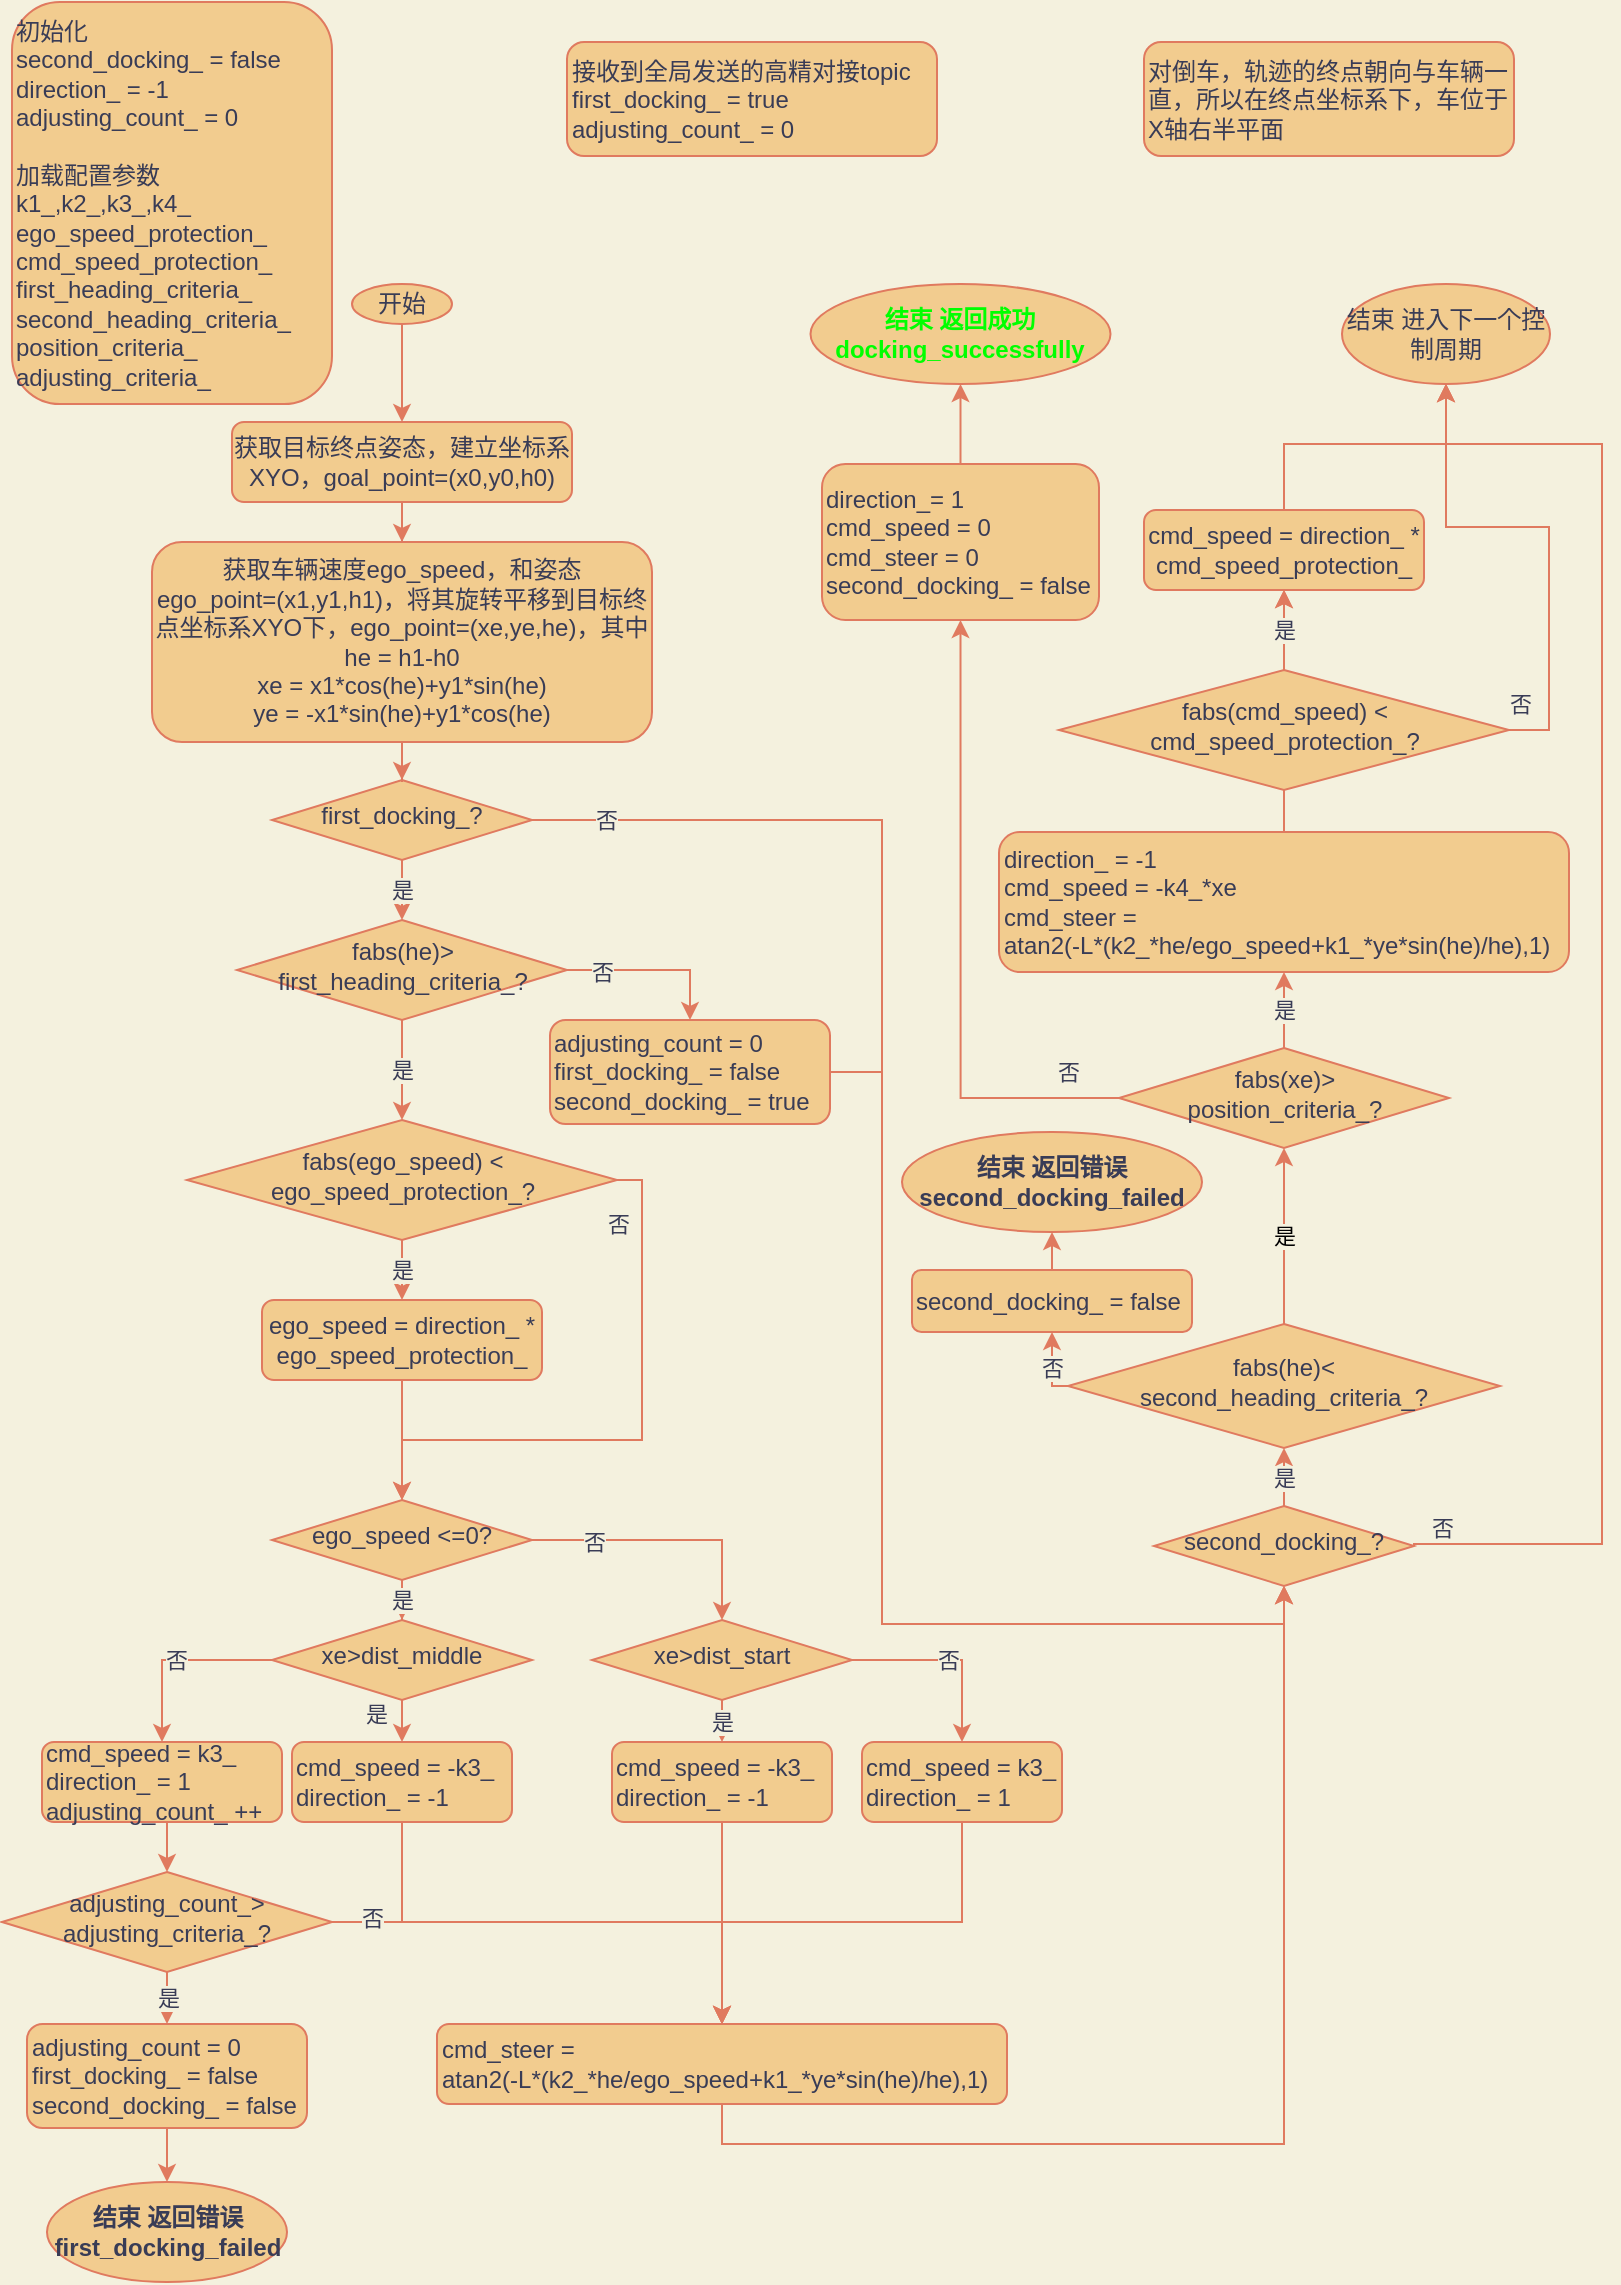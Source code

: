<mxfile version="20.5.1" type="github" pages="3">
  <diagram id="C5RBs43oDa-KdzZeNtuy" name="flowchart v0">
    <mxGraphModel dx="1298" dy="736" grid="1" gridSize="10" guides="1" tooltips="1" connect="1" arrows="1" fold="1" page="1" pageScale="1" pageWidth="827" pageHeight="1169" background="#F4F1DE" math="0" shadow="0">
      <root>
        <mxCell id="WIyWlLk6GJQsqaUBKTNV-0" />
        <mxCell id="WIyWlLk6GJQsqaUBKTNV-1" parent="WIyWlLk6GJQsqaUBKTNV-0" />
        <mxCell id="S02CySSfXvLz46jKatXd-92" style="edgeStyle=orthogonalEdgeStyle;rounded=0;orthogonalLoop=1;jettySize=auto;html=1;entryX=0.5;entryY=0;entryDx=0;entryDy=0;labelBackgroundColor=#F4F1DE;strokeColor=#E07A5F;fontColor=#393C56;" parent="WIyWlLk6GJQsqaUBKTNV-1" source="WIyWlLk6GJQsqaUBKTNV-3" target="S02CySSfXvLz46jKatXd-3" edge="1">
          <mxGeometry relative="1" as="geometry" />
        </mxCell>
        <mxCell id="WIyWlLk6GJQsqaUBKTNV-3" value="获取目标终点姿态，建立坐标系XYO，goal_point=(x0,y0,h0)" style="rounded=1;whiteSpace=wrap;html=1;fontSize=12;glass=0;strokeWidth=1;shadow=0;fillColor=#F2CC8F;strokeColor=#E07A5F;fontColor=#393C56;" parent="WIyWlLk6GJQsqaUBKTNV-1" vertex="1">
          <mxGeometry x="115" y="220" width="170" height="40" as="geometry" />
        </mxCell>
        <mxCell id="S02CySSfXvLz46jKatXd-36" value="是" style="edgeStyle=orthogonalEdgeStyle;rounded=0;orthogonalLoop=1;jettySize=auto;html=1;entryX=0.5;entryY=0;entryDx=0;entryDy=0;labelBackgroundColor=#F4F1DE;strokeColor=#E07A5F;fontColor=#393C56;" parent="WIyWlLk6GJQsqaUBKTNV-1" source="S02CySSfXvLz46jKatXd-0" target="S02CySSfXvLz46jKatXd-5" edge="1">
          <mxGeometry relative="1" as="geometry" />
        </mxCell>
        <mxCell id="S02CySSfXvLz46jKatXd-76" style="edgeStyle=orthogonalEdgeStyle;rounded=0;orthogonalLoop=1;jettySize=auto;html=1;exitX=1;exitY=0.5;exitDx=0;exitDy=0;entryX=0.5;entryY=1;entryDx=0;entryDy=0;labelBackgroundColor=#F4F1DE;strokeColor=#E07A5F;fontColor=#393C56;" parent="WIyWlLk6GJQsqaUBKTNV-1" source="S02CySSfXvLz46jKatXd-0" target="S02CySSfXvLz46jKatXd-22" edge="1">
          <mxGeometry relative="1" as="geometry">
            <Array as="points">
              <mxPoint x="440" y="419" />
              <mxPoint x="440" y="821" />
              <mxPoint x="641" y="821" />
            </Array>
          </mxGeometry>
        </mxCell>
        <mxCell id="S02CySSfXvLz46jKatXd-81" value="否" style="edgeLabel;html=1;align=center;verticalAlign=middle;resizable=0;points=[];labelBackgroundColor=#F4F1DE;fontColor=#393C56;" parent="S02CySSfXvLz46jKatXd-76" vertex="1" connectable="0">
          <mxGeometry x="-0.908" relative="1" as="geometry">
            <mxPoint as="offset" />
          </mxGeometry>
        </mxCell>
        <mxCell id="S02CySSfXvLz46jKatXd-0" value="first_docking_?" style="rhombus;whiteSpace=wrap;html=1;shadow=0;fontFamily=Helvetica;fontSize=12;align=center;strokeWidth=1;spacing=6;spacingTop=-4;fillColor=#F2CC8F;strokeColor=#E07A5F;fontColor=#393C56;" parent="WIyWlLk6GJQsqaUBKTNV-1" vertex="1">
          <mxGeometry x="135" y="399" width="130" height="40" as="geometry" />
        </mxCell>
        <mxCell id="S02CySSfXvLz46jKatXd-1" value="开始" style="ellipse;whiteSpace=wrap;html=1;fillColor=#F2CC8F;strokeColor=#E07A5F;fontColor=#393C56;" parent="WIyWlLk6GJQsqaUBKTNV-1" vertex="1">
          <mxGeometry x="175" y="151" width="50" height="20" as="geometry" />
        </mxCell>
        <mxCell id="S02CySSfXvLz46jKatXd-35" style="edgeStyle=orthogonalEdgeStyle;rounded=0;orthogonalLoop=1;jettySize=auto;html=1;labelBackgroundColor=#F4F1DE;strokeColor=#E07A5F;fontColor=#393C56;" parent="WIyWlLk6GJQsqaUBKTNV-1" source="S02CySSfXvLz46jKatXd-3" target="S02CySSfXvLz46jKatXd-0" edge="1">
          <mxGeometry relative="1" as="geometry" />
        </mxCell>
        <mxCell id="S02CySSfXvLz46jKatXd-3" value="获取车辆速度ego_speed，和姿态&lt;br&gt;ego_point=(x1,y1,h1)，将其旋转平移到目标终点坐标系XYO下，ego_point=(xe,ye,he)，其中&lt;br&gt;he = h1-h0&lt;br&gt;xe = x1*cos(he)+y1*sin(he)&lt;br&gt;ye = -x1*sin(he)+y1*cos(he)" style="rounded=1;whiteSpace=wrap;html=1;fontSize=12;glass=0;strokeWidth=1;shadow=0;fillColor=#F2CC8F;strokeColor=#E07A5F;fontColor=#393C56;" parent="WIyWlLk6GJQsqaUBKTNV-1" vertex="1">
          <mxGeometry x="75" y="280" width="250" height="100" as="geometry" />
        </mxCell>
        <mxCell id="S02CySSfXvLz46jKatXd-37" value="是" style="edgeStyle=orthogonalEdgeStyle;rounded=0;orthogonalLoop=1;jettySize=auto;html=1;labelBackgroundColor=#F4F1DE;strokeColor=#E07A5F;fontColor=#393C56;" parent="WIyWlLk6GJQsqaUBKTNV-1" source="S02CySSfXvLz46jKatXd-5" target="S02CySSfXvLz46jKatXd-17" edge="1">
          <mxGeometry relative="1" as="geometry" />
        </mxCell>
        <mxCell id="S02CySSfXvLz46jKatXd-55" style="edgeStyle=orthogonalEdgeStyle;rounded=0;orthogonalLoop=1;jettySize=auto;html=1;exitX=1;exitY=0.5;exitDx=0;exitDy=0;labelBackgroundColor=#F4F1DE;strokeColor=#E07A5F;fontColor=#393C56;" parent="WIyWlLk6GJQsqaUBKTNV-1" source="S02CySSfXvLz46jKatXd-5" target="S02CySSfXvLz46jKatXd-21" edge="1">
          <mxGeometry relative="1" as="geometry" />
        </mxCell>
        <mxCell id="S02CySSfXvLz46jKatXd-82" value="否" style="edgeLabel;html=1;align=center;verticalAlign=middle;resizable=0;points=[];labelBackgroundColor=#F4F1DE;fontColor=#393C56;" parent="S02CySSfXvLz46jKatXd-55" vertex="1" connectable="0">
          <mxGeometry x="-0.603" y="-1" relative="1" as="geometry">
            <mxPoint as="offset" />
          </mxGeometry>
        </mxCell>
        <mxCell id="S02CySSfXvLz46jKatXd-5" value="fabs(he)&amp;gt;&lt;br&gt;first_heading_criteria_?" style="rhombus;whiteSpace=wrap;html=1;shadow=0;fontFamily=Helvetica;fontSize=12;align=center;strokeWidth=1;spacing=6;spacingTop=-4;fillColor=#F2CC8F;strokeColor=#E07A5F;fontColor=#393C56;" parent="WIyWlLk6GJQsqaUBKTNV-1" vertex="1">
          <mxGeometry x="117.5" y="469" width="165" height="50" as="geometry" />
        </mxCell>
        <mxCell id="S02CySSfXvLz46jKatXd-40" value="是" style="edgeStyle=orthogonalEdgeStyle;rounded=0;orthogonalLoop=1;jettySize=auto;html=1;labelBackgroundColor=#F4F1DE;strokeColor=#E07A5F;fontColor=#393C56;" parent="WIyWlLk6GJQsqaUBKTNV-1" source="S02CySSfXvLz46jKatXd-6" target="S02CySSfXvLz46jKatXd-7" edge="1">
          <mxGeometry relative="1" as="geometry" />
        </mxCell>
        <mxCell id="S02CySSfXvLz46jKatXd-44" style="edgeStyle=orthogonalEdgeStyle;rounded=0;orthogonalLoop=1;jettySize=auto;html=1;exitX=1;exitY=0.5;exitDx=0;exitDy=0;labelBackgroundColor=#F4F1DE;strokeColor=#E07A5F;fontColor=#393C56;" parent="WIyWlLk6GJQsqaUBKTNV-1" source="S02CySSfXvLz46jKatXd-6" target="S02CySSfXvLz46jKatXd-10" edge="1">
          <mxGeometry relative="1" as="geometry" />
        </mxCell>
        <mxCell id="S02CySSfXvLz46jKatXd-84" value="否" style="edgeLabel;html=1;align=center;verticalAlign=middle;resizable=0;points=[];labelBackgroundColor=#F4F1DE;fontColor=#393C56;" parent="S02CySSfXvLz46jKatXd-44" vertex="1" connectable="0">
          <mxGeometry x="-0.548" y="-1" relative="1" as="geometry">
            <mxPoint as="offset" />
          </mxGeometry>
        </mxCell>
        <mxCell id="S02CySSfXvLz46jKatXd-6" value="ego_speed &amp;lt;=0?" style="rhombus;whiteSpace=wrap;html=1;shadow=0;fontFamily=Helvetica;fontSize=12;align=center;strokeWidth=1;spacing=6;spacingTop=-4;fillColor=#F2CC8F;strokeColor=#E07A5F;fontColor=#393C56;" parent="WIyWlLk6GJQsqaUBKTNV-1" vertex="1">
          <mxGeometry x="135" y="759" width="130" height="40" as="geometry" />
        </mxCell>
        <mxCell id="S02CySSfXvLz46jKatXd-41" value="是" style="edgeStyle=orthogonalEdgeStyle;rounded=0;orthogonalLoop=1;jettySize=auto;html=1;entryX=0.5;entryY=0;entryDx=0;entryDy=0;labelBackgroundColor=#F4F1DE;strokeColor=#E07A5F;fontColor=#393C56;" parent="WIyWlLk6GJQsqaUBKTNV-1" source="S02CySSfXvLz46jKatXd-7" target="S02CySSfXvLz46jKatXd-8" edge="1">
          <mxGeometry x="-0.779" y="-12" relative="1" as="geometry">
            <mxPoint x="350" y="831" as="sourcePoint" />
            <mxPoint x="-1" as="offset" />
          </mxGeometry>
        </mxCell>
        <mxCell id="S02CySSfXvLz46jKatXd-43" value="否" style="edgeStyle=orthogonalEdgeStyle;rounded=0;orthogonalLoop=1;jettySize=auto;html=1;exitX=0;exitY=0.5;exitDx=0;exitDy=0;entryX=0.5;entryY=0;entryDx=0;entryDy=0;labelBackgroundColor=#F4F1DE;strokeColor=#E07A5F;fontColor=#393C56;" parent="WIyWlLk6GJQsqaUBKTNV-1" source="S02CySSfXvLz46jKatXd-7" target="S02CySSfXvLz46jKatXd-14" edge="1">
          <mxGeometry relative="1" as="geometry" />
        </mxCell>
        <mxCell id="S02CySSfXvLz46jKatXd-7" value="xe&amp;gt;dist_middle" style="rhombus;whiteSpace=wrap;html=1;shadow=0;fontFamily=Helvetica;fontSize=12;align=center;strokeWidth=1;spacing=6;spacingTop=-4;fillColor=#F2CC8F;strokeColor=#E07A5F;fontColor=#393C56;" parent="WIyWlLk6GJQsqaUBKTNV-1" vertex="1">
          <mxGeometry x="135" y="819" width="130" height="40" as="geometry" />
        </mxCell>
        <mxCell id="S02CySSfXvLz46jKatXd-94" style="edgeStyle=orthogonalEdgeStyle;rounded=0;orthogonalLoop=1;jettySize=auto;html=1;entryX=0.5;entryY=0;entryDx=0;entryDy=0;labelBackgroundColor=#F4F1DE;strokeColor=#E07A5F;fontColor=#393C56;" parent="WIyWlLk6GJQsqaUBKTNV-1" source="S02CySSfXvLz46jKatXd-8" target="S02CySSfXvLz46jKatXd-13" edge="1">
          <mxGeometry relative="1" as="geometry">
            <Array as="points">
              <mxPoint x="200" y="970" />
              <mxPoint x="360" y="970" />
            </Array>
          </mxGeometry>
        </mxCell>
        <mxCell id="S02CySSfXvLz46jKatXd-8" value="cmd_speed = -k3_&lt;br&gt;direction_ = -1" style="rounded=1;whiteSpace=wrap;html=1;fontSize=12;glass=0;strokeWidth=1;shadow=0;align=left;fillColor=#F2CC8F;strokeColor=#E07A5F;fontColor=#393C56;" parent="WIyWlLk6GJQsqaUBKTNV-1" vertex="1">
          <mxGeometry x="145" y="880" width="110" height="40" as="geometry" />
        </mxCell>
        <mxCell id="S02CySSfXvLz46jKatXd-45" value="是" style="edgeStyle=orthogonalEdgeStyle;rounded=0;orthogonalLoop=1;jettySize=auto;html=1;exitX=0.5;exitY=1;exitDx=0;exitDy=0;labelBackgroundColor=#F4F1DE;strokeColor=#E07A5F;fontColor=#393C56;" parent="WIyWlLk6GJQsqaUBKTNV-1" source="S02CySSfXvLz46jKatXd-10" target="S02CySSfXvLz46jKatXd-19" edge="1">
          <mxGeometry relative="1" as="geometry" />
        </mxCell>
        <mxCell id="S02CySSfXvLz46jKatXd-46" value="否" style="edgeStyle=orthogonalEdgeStyle;rounded=0;orthogonalLoop=1;jettySize=auto;html=1;entryX=0.5;entryY=0;entryDx=0;entryDy=0;labelBackgroundColor=#F4F1DE;strokeColor=#E07A5F;fontColor=#393C56;" parent="WIyWlLk6GJQsqaUBKTNV-1" source="S02CySSfXvLz46jKatXd-10" target="S02CySSfXvLz46jKatXd-20" edge="1">
          <mxGeometry relative="1" as="geometry" />
        </mxCell>
        <mxCell id="S02CySSfXvLz46jKatXd-10" value="xe&amp;gt;dist_start" style="rhombus;whiteSpace=wrap;html=1;shadow=0;fontFamily=Helvetica;fontSize=12;align=center;strokeWidth=1;spacing=6;spacingTop=-4;fillColor=#F2CC8F;strokeColor=#E07A5F;fontColor=#393C56;" parent="WIyWlLk6GJQsqaUBKTNV-1" vertex="1">
          <mxGeometry x="295" y="819" width="130" height="40" as="geometry" />
        </mxCell>
        <mxCell id="S02CySSfXvLz46jKatXd-64" style="edgeStyle=orthogonalEdgeStyle;rounded=0;orthogonalLoop=1;jettySize=auto;html=1;entryX=0.5;entryY=1;entryDx=0;entryDy=0;exitX=0.5;exitY=1;exitDx=0;exitDy=0;labelBackgroundColor=#F4F1DE;strokeColor=#E07A5F;fontColor=#393C56;" parent="WIyWlLk6GJQsqaUBKTNV-1" source="S02CySSfXvLz46jKatXd-13" target="S02CySSfXvLz46jKatXd-22" edge="1">
          <mxGeometry relative="1" as="geometry">
            <Array as="points">
              <mxPoint x="360" y="1081" />
              <mxPoint x="641" y="1081" />
            </Array>
          </mxGeometry>
        </mxCell>
        <mxCell id="S02CySSfXvLz46jKatXd-13" value="cmd_steer = &lt;br&gt;atan2(-L*(k2_*he/ego_speed+k1_*ye*sin(he)/he),1)" style="rounded=1;whiteSpace=wrap;html=1;fontSize=12;glass=0;strokeWidth=1;shadow=0;align=left;fillColor=#F2CC8F;strokeColor=#E07A5F;fontColor=#393C56;" parent="WIyWlLk6GJQsqaUBKTNV-1" vertex="1">
          <mxGeometry x="217.5" y="1021" width="285" height="40" as="geometry" />
        </mxCell>
        <mxCell id="S02CySSfXvLz46jKatXd-98" style="edgeStyle=orthogonalEdgeStyle;rounded=0;orthogonalLoop=1;jettySize=auto;html=1;exitX=0.5;exitY=1;exitDx=0;exitDy=0;entryX=0.5;entryY=0;entryDx=0;entryDy=0;labelBackgroundColor=#F4F1DE;strokeColor=#E07A5F;fontColor=#393C56;" parent="WIyWlLk6GJQsqaUBKTNV-1" source="S02CySSfXvLz46jKatXd-14" target="S02CySSfXvLz46jKatXd-97" edge="1">
          <mxGeometry relative="1" as="geometry" />
        </mxCell>
        <mxCell id="S02CySSfXvLz46jKatXd-14" value="cmd_speed = k3_&lt;br&gt;direction_ = 1&lt;br&gt;adjusting_count_ ++" style="rounded=1;whiteSpace=wrap;html=1;fontSize=12;glass=0;strokeWidth=1;shadow=0;align=left;fillColor=#F2CC8F;strokeColor=#E07A5F;fontColor=#393C56;" parent="WIyWlLk6GJQsqaUBKTNV-1" vertex="1">
          <mxGeometry x="20" y="880" width="120" height="40" as="geometry" />
        </mxCell>
        <mxCell id="S02CySSfXvLz46jKatXd-38" value="是" style="edgeStyle=orthogonalEdgeStyle;rounded=0;orthogonalLoop=1;jettySize=auto;html=1;entryX=0.5;entryY=0;entryDx=0;entryDy=0;labelBackgroundColor=#F4F1DE;strokeColor=#E07A5F;fontColor=#393C56;" parent="WIyWlLk6GJQsqaUBKTNV-1" source="S02CySSfXvLz46jKatXd-17" target="S02CySSfXvLz46jKatXd-18" edge="1">
          <mxGeometry relative="1" as="geometry" />
        </mxCell>
        <mxCell id="S02CySSfXvLz46jKatXd-56" style="edgeStyle=orthogonalEdgeStyle;rounded=0;orthogonalLoop=1;jettySize=auto;html=1;exitX=1;exitY=0.5;exitDx=0;exitDy=0;labelBackgroundColor=#F4F1DE;strokeColor=#E07A5F;fontColor=#393C56;" parent="WIyWlLk6GJQsqaUBKTNV-1" source="S02CySSfXvLz46jKatXd-17" edge="1">
          <mxGeometry relative="1" as="geometry">
            <mxPoint x="200" y="759" as="targetPoint" />
            <Array as="points">
              <mxPoint x="320" y="599" />
              <mxPoint x="320" y="729" />
              <mxPoint x="200" y="729" />
            </Array>
          </mxGeometry>
        </mxCell>
        <mxCell id="S02CySSfXvLz46jKatXd-83" value="否" style="edgeLabel;html=1;align=center;verticalAlign=middle;resizable=0;points=[];labelBackgroundColor=#F4F1DE;fontColor=#393C56;" parent="S02CySSfXvLz46jKatXd-56" vertex="1" connectable="0">
          <mxGeometry x="-0.704" y="3" relative="1" as="geometry">
            <mxPoint x="-15" y="-9" as="offset" />
          </mxGeometry>
        </mxCell>
        <mxCell id="S02CySSfXvLz46jKatXd-17" value="fabs(ego_speed) &amp;lt; ego_speed_protection_?" style="rhombus;whiteSpace=wrap;html=1;shadow=0;fontFamily=Helvetica;fontSize=12;align=center;strokeWidth=1;spacing=6;spacingTop=-4;fillColor=#F2CC8F;strokeColor=#E07A5F;fontColor=#393C56;" parent="WIyWlLk6GJQsqaUBKTNV-1" vertex="1">
          <mxGeometry x="92.5" y="569" width="215" height="60" as="geometry" />
        </mxCell>
        <mxCell id="S02CySSfXvLz46jKatXd-39" style="edgeStyle=orthogonalEdgeStyle;rounded=0;orthogonalLoop=1;jettySize=auto;html=1;labelBackgroundColor=#F4F1DE;strokeColor=#E07A5F;fontColor=#393C56;" parent="WIyWlLk6GJQsqaUBKTNV-1" source="S02CySSfXvLz46jKatXd-18" target="S02CySSfXvLz46jKatXd-6" edge="1">
          <mxGeometry relative="1" as="geometry" />
        </mxCell>
        <mxCell id="S02CySSfXvLz46jKatXd-18" value="ego_speed = direction_ * ego_speed_protection_" style="rounded=1;whiteSpace=wrap;html=1;fontSize=12;glass=0;strokeWidth=1;shadow=0;fillColor=#F2CC8F;strokeColor=#E07A5F;fontColor=#393C56;" parent="WIyWlLk6GJQsqaUBKTNV-1" vertex="1">
          <mxGeometry x="130" y="659" width="140" height="40" as="geometry" />
        </mxCell>
        <mxCell id="S02CySSfXvLz46jKatXd-52" style="edgeStyle=orthogonalEdgeStyle;rounded=0;orthogonalLoop=1;jettySize=auto;html=1;labelBackgroundColor=#F4F1DE;strokeColor=#E07A5F;fontColor=#393C56;" parent="WIyWlLk6GJQsqaUBKTNV-1" source="S02CySSfXvLz46jKatXd-19" target="S02CySSfXvLz46jKatXd-13" edge="1">
          <mxGeometry relative="1" as="geometry" />
        </mxCell>
        <mxCell id="S02CySSfXvLz46jKatXd-19" value="cmd_speed = -k3_&lt;br&gt;direction_ = -1" style="rounded=1;whiteSpace=wrap;html=1;fontSize=12;glass=0;strokeWidth=1;shadow=0;align=left;fillColor=#F2CC8F;strokeColor=#E07A5F;fontColor=#393C56;" parent="WIyWlLk6GJQsqaUBKTNV-1" vertex="1">
          <mxGeometry x="305" y="880" width="110" height="40" as="geometry" />
        </mxCell>
        <mxCell id="S02CySSfXvLz46jKatXd-96" style="edgeStyle=orthogonalEdgeStyle;rounded=0;orthogonalLoop=1;jettySize=auto;html=1;entryX=0.5;entryY=0;entryDx=0;entryDy=0;labelBackgroundColor=#F4F1DE;strokeColor=#E07A5F;fontColor=#393C56;" parent="WIyWlLk6GJQsqaUBKTNV-1" source="S02CySSfXvLz46jKatXd-20" target="S02CySSfXvLz46jKatXd-13" edge="1">
          <mxGeometry relative="1" as="geometry">
            <Array as="points">
              <mxPoint x="480" y="970" />
              <mxPoint x="360" y="970" />
            </Array>
          </mxGeometry>
        </mxCell>
        <mxCell id="S02CySSfXvLz46jKatXd-20" value="cmd_speed = k3_&lt;br&gt;direction_ = 1" style="rounded=1;whiteSpace=wrap;html=1;fontSize=12;glass=0;strokeWidth=1;shadow=0;align=left;fillColor=#F2CC8F;strokeColor=#E07A5F;fontColor=#393C56;" parent="WIyWlLk6GJQsqaUBKTNV-1" vertex="1">
          <mxGeometry x="430" y="880" width="100" height="40" as="geometry" />
        </mxCell>
        <mxCell id="S02CySSfXvLz46jKatXd-75" style="edgeStyle=orthogonalEdgeStyle;rounded=0;orthogonalLoop=1;jettySize=auto;html=1;entryX=0.5;entryY=1;entryDx=0;entryDy=0;exitX=1;exitY=0.5;exitDx=0;exitDy=0;labelBackgroundColor=#F4F1DE;strokeColor=#E07A5F;fontColor=#393C56;" parent="WIyWlLk6GJQsqaUBKTNV-1" source="S02CySSfXvLz46jKatXd-21" target="S02CySSfXvLz46jKatXd-22" edge="1">
          <mxGeometry relative="1" as="geometry">
            <Array as="points">
              <mxPoint x="440" y="545" />
              <mxPoint x="440" y="821" />
              <mxPoint x="641" y="821" />
            </Array>
          </mxGeometry>
        </mxCell>
        <mxCell id="S02CySSfXvLz46jKatXd-21" value="adjusting_count = 0&lt;br&gt;first_docking_ = false&lt;br&gt;second_docking_ = true" style="rounded=1;whiteSpace=wrap;html=1;fontSize=12;glass=0;strokeWidth=1;shadow=0;align=left;fillColor=#F2CC8F;strokeColor=#E07A5F;fontColor=#393C56;" parent="WIyWlLk6GJQsqaUBKTNV-1" vertex="1">
          <mxGeometry x="274" y="519" width="140" height="52" as="geometry" />
        </mxCell>
        <mxCell id="S02CySSfXvLz46jKatXd-67" value="是" style="edgeStyle=orthogonalEdgeStyle;rounded=0;orthogonalLoop=1;jettySize=auto;html=1;exitX=0.5;exitY=0;exitDx=0;exitDy=0;entryX=0.5;entryY=1;entryDx=0;entryDy=0;labelBackgroundColor=#F4F1DE;strokeColor=#E07A5F;fontColor=#393C56;" parent="WIyWlLk6GJQsqaUBKTNV-1" source="S02CySSfXvLz46jKatXd-22" target="S02CySSfXvLz46jKatXd-104" edge="1">
          <mxGeometry relative="1" as="geometry" />
        </mxCell>
        <mxCell id="S02CySSfXvLz46jKatXd-79" value="否" style="edgeStyle=orthogonalEdgeStyle;rounded=0;orthogonalLoop=1;jettySize=auto;html=1;exitX=1;exitY=0.5;exitDx=0;exitDy=0;entryX=0.5;entryY=1;entryDx=0;entryDy=0;labelBackgroundColor=#F4F1DE;strokeColor=#E07A5F;fontColor=#393C56;" parent="WIyWlLk6GJQsqaUBKTNV-1" source="S02CySSfXvLz46jKatXd-22" target="S02CySSfXvLz46jKatXd-71" edge="1">
          <mxGeometry x="-0.962" y="8" relative="1" as="geometry">
            <mxPoint x="790" y="201" as="targetPoint" />
            <Array as="points">
              <mxPoint x="800" y="781" />
              <mxPoint x="800" y="231" />
              <mxPoint x="722" y="231" />
            </Array>
            <mxPoint as="offset" />
          </mxGeometry>
        </mxCell>
        <mxCell id="S02CySSfXvLz46jKatXd-22" value="second_docking_?" style="rhombus;whiteSpace=wrap;html=1;shadow=0;fontFamily=Helvetica;fontSize=12;align=center;strokeWidth=1;spacing=6;spacingTop=-4;fillColor=#F2CC8F;strokeColor=#E07A5F;fontColor=#393C56;" parent="WIyWlLk6GJQsqaUBKTNV-1" vertex="1">
          <mxGeometry x="576" y="762" width="130" height="40" as="geometry" />
        </mxCell>
        <mxCell id="S02CySSfXvLz46jKatXd-68" value="是" style="edgeStyle=orthogonalEdgeStyle;rounded=0;orthogonalLoop=1;jettySize=auto;html=1;exitX=0.5;exitY=0;exitDx=0;exitDy=0;labelBackgroundColor=#F4F1DE;strokeColor=#E07A5F;fontColor=#393C56;" parent="WIyWlLk6GJQsqaUBKTNV-1" source="S02CySSfXvLz46jKatXd-23" target="S02CySSfXvLz46jKatXd-25" edge="1">
          <mxGeometry relative="1" as="geometry" />
        </mxCell>
        <mxCell id="S02CySSfXvLz46jKatXd-74" value="否" style="edgeStyle=orthogonalEdgeStyle;rounded=0;orthogonalLoop=1;jettySize=auto;html=1;exitX=0;exitY=0.5;exitDx=0;exitDy=0;entryX=0.5;entryY=1;entryDx=0;entryDy=0;labelBackgroundColor=#F4F1DE;strokeColor=#E07A5F;fontColor=#393C56;" parent="WIyWlLk6GJQsqaUBKTNV-1" source="S02CySSfXvLz46jKatXd-23" target="S02CySSfXvLz46jKatXd-73" edge="1">
          <mxGeometry x="-0.837" y="-13" relative="1" as="geometry">
            <mxPoint x="477.47" y="391" as="targetPoint" />
            <mxPoint as="offset" />
          </mxGeometry>
        </mxCell>
        <mxCell id="S02CySSfXvLz46jKatXd-23" value="fabs(xe)&amp;gt;&lt;br&gt;position_criteria_?" style="rhombus;whiteSpace=wrap;html=1;shadow=0;fontFamily=Helvetica;fontSize=12;align=center;strokeWidth=1;spacing=6;spacingTop=-4;fillColor=#F2CC8F;strokeColor=#E07A5F;fontColor=#393C56;" parent="WIyWlLk6GJQsqaUBKTNV-1" vertex="1">
          <mxGeometry x="558.5" y="533" width="165" height="50" as="geometry" />
        </mxCell>
        <mxCell id="S02CySSfXvLz46jKatXd-69" style="edgeStyle=orthogonalEdgeStyle;rounded=0;orthogonalLoop=1;jettySize=auto;html=1;exitX=0.5;exitY=0;exitDx=0;exitDy=0;labelBackgroundColor=#F4F1DE;strokeColor=#E07A5F;fontColor=#393C56;" parent="WIyWlLk6GJQsqaUBKTNV-1" source="S02CySSfXvLz46jKatXd-25" target="S02CySSfXvLz46jKatXd-28" edge="1">
          <mxGeometry relative="1" as="geometry" />
        </mxCell>
        <mxCell id="S02CySSfXvLz46jKatXd-25" value="direction_ = -1&lt;br&gt;cmd_speed = -k4_*xe&lt;br&gt;cmd_steer = &lt;br&gt;atan2(-L*(k2_*he/ego_speed+k1_*ye*sin(he)/he),1)" style="rounded=1;whiteSpace=wrap;html=1;fontSize=12;glass=0;strokeWidth=1;shadow=0;align=left;fillColor=#F2CC8F;strokeColor=#E07A5F;fontColor=#393C56;" parent="WIyWlLk6GJQsqaUBKTNV-1" vertex="1">
          <mxGeometry x="498.5" y="425" width="285" height="70" as="geometry" />
        </mxCell>
        <mxCell id="S02CySSfXvLz46jKatXd-87" value="是" style="edgeStyle=orthogonalEdgeStyle;rounded=0;orthogonalLoop=1;jettySize=auto;html=1;labelBackgroundColor=#F4F1DE;strokeColor=#E07A5F;fontColor=#393C56;" parent="WIyWlLk6GJQsqaUBKTNV-1" source="S02CySSfXvLz46jKatXd-27" target="S02CySSfXvLz46jKatXd-28" edge="1">
          <mxGeometry relative="1" as="geometry" />
        </mxCell>
        <mxCell id="S02CySSfXvLz46jKatXd-110" value="否" style="edgeStyle=orthogonalEdgeStyle;rounded=0;orthogonalLoop=1;jettySize=auto;html=1;exitX=1;exitY=0.5;exitDx=0;exitDy=0;fontColor=#393C56;entryX=0.5;entryY=1;entryDx=0;entryDy=0;labelBackgroundColor=#F4F1DE;strokeColor=#E07A5F;" parent="WIyWlLk6GJQsqaUBKTNV-1" source="S02CySSfXvLz46jKatXd-27" target="S02CySSfXvLz46jKatXd-71" edge="1">
          <mxGeometry x="-0.953" y="13" relative="1" as="geometry">
            <mxPoint x="720" y="171" as="targetPoint" />
            <mxPoint as="offset" />
          </mxGeometry>
        </mxCell>
        <mxCell id="S02CySSfXvLz46jKatXd-27" value="fabs(cmd_speed) &amp;lt; cmd_speed_protection_?" style="rhombus;whiteSpace=wrap;html=1;shadow=0;fontFamily=Helvetica;fontSize=12;align=center;strokeWidth=1;spacing=6;spacingTop=-4;fillColor=#F2CC8F;strokeColor=#E07A5F;fontColor=#393C56;" parent="WIyWlLk6GJQsqaUBKTNV-1" vertex="1">
          <mxGeometry x="528.5" y="344" width="225" height="60" as="geometry" />
        </mxCell>
        <mxCell id="S02CySSfXvLz46jKatXd-113" style="edgeStyle=orthogonalEdgeStyle;rounded=0;orthogonalLoop=1;jettySize=auto;html=1;entryX=0.5;entryY=1;entryDx=0;entryDy=0;fontColor=#393C56;labelBackgroundColor=#F4F1DE;strokeColor=#E07A5F;" parent="WIyWlLk6GJQsqaUBKTNV-1" source="S02CySSfXvLz46jKatXd-28" target="S02CySSfXvLz46jKatXd-71" edge="1">
          <mxGeometry relative="1" as="geometry">
            <Array as="points">
              <mxPoint x="641" y="231" />
              <mxPoint x="722" y="231" />
            </Array>
          </mxGeometry>
        </mxCell>
        <mxCell id="S02CySSfXvLz46jKatXd-28" value="cmd_speed = direction_ * cmd_speed_protection_" style="rounded=1;whiteSpace=wrap;html=1;fontSize=12;glass=0;strokeWidth=1;shadow=0;fillColor=#F2CC8F;strokeColor=#E07A5F;fontColor=#393C56;" parent="WIyWlLk6GJQsqaUBKTNV-1" vertex="1">
          <mxGeometry x="571" y="264" width="140" height="40" as="geometry" />
        </mxCell>
        <mxCell id="S02CySSfXvLz46jKatXd-47" style="edgeStyle=orthogonalEdgeStyle;rounded=0;orthogonalLoop=1;jettySize=auto;html=1;exitX=0.5;exitY=1;exitDx=0;exitDy=0;labelBackgroundColor=#F4F1DE;strokeColor=#E07A5F;fontColor=#393C56;" parent="WIyWlLk6GJQsqaUBKTNV-1" edge="1">
          <mxGeometry relative="1" as="geometry">
            <mxPoint x="324" y="920" as="sourcePoint" />
            <mxPoint x="324" y="920" as="targetPoint" />
          </mxGeometry>
        </mxCell>
        <mxCell id="S02CySSfXvLz46jKatXd-71" value="结束 进入下一个控制周期" style="ellipse;whiteSpace=wrap;html=1;fillColor=#F2CC8F;strokeColor=#E07A5F;fontColor=#393C56;" parent="WIyWlLk6GJQsqaUBKTNV-1" vertex="1">
          <mxGeometry x="670" y="151" width="104" height="50" as="geometry" />
        </mxCell>
        <mxCell id="S02CySSfXvLz46jKatXd-112" style="edgeStyle=orthogonalEdgeStyle;rounded=0;orthogonalLoop=1;jettySize=auto;html=1;exitX=0.5;exitY=0;exitDx=0;exitDy=0;entryX=0.5;entryY=1;entryDx=0;entryDy=0;fontColor=#393C56;labelBackgroundColor=#F4F1DE;strokeColor=#E07A5F;" parent="WIyWlLk6GJQsqaUBKTNV-1" source="S02CySSfXvLz46jKatXd-73" target="S02CySSfXvLz46jKatXd-111" edge="1">
          <mxGeometry relative="1" as="geometry" />
        </mxCell>
        <mxCell id="S02CySSfXvLz46jKatXd-73" value="direction_= 1&lt;br&gt;cmd_speed = 0&lt;br&gt;cmd_steer = 0&lt;br&gt;second_docking_ = false" style="rounded=1;whiteSpace=wrap;html=1;fontSize=12;glass=0;strokeWidth=1;shadow=0;align=left;fillColor=#F2CC8F;strokeColor=#E07A5F;fontColor=#393C56;" parent="WIyWlLk6GJQsqaUBKTNV-1" vertex="1">
          <mxGeometry x="410" y="241" width="138.5" height="78" as="geometry" />
        </mxCell>
        <mxCell id="S02CySSfXvLz46jKatXd-89" style="edgeStyle=orthogonalEdgeStyle;rounded=0;orthogonalLoop=1;jettySize=auto;html=1;labelBackgroundColor=#F4F1DE;strokeColor=#E07A5F;fontColor=#393C56;" parent="WIyWlLk6GJQsqaUBKTNV-1" source="S02CySSfXvLz46jKatXd-1" target="WIyWlLk6GJQsqaUBKTNV-3" edge="1">
          <mxGeometry relative="1" as="geometry">
            <mxPoint x="200" y="101" as="targetPoint" />
            <mxPoint x="200" y="78" as="sourcePoint" />
          </mxGeometry>
        </mxCell>
        <mxCell id="S02CySSfXvLz46jKatXd-93" value="接收到全局发送的高精对接topic&lt;br&gt;first_docking_ = true&lt;br&gt;adjusting_count_ = 0" style="rounded=1;whiteSpace=wrap;html=1;fontSize=12;glass=0;strokeWidth=1;shadow=0;align=left;fillColor=#F2CC8F;strokeColor=#E07A5F;fontColor=#393C56;" parent="WIyWlLk6GJQsqaUBKTNV-1" vertex="1">
          <mxGeometry x="282.5" y="30" width="185" height="57" as="geometry" />
        </mxCell>
        <mxCell id="S02CySSfXvLz46jKatXd-99" style="edgeStyle=orthogonalEdgeStyle;rounded=0;orthogonalLoop=1;jettySize=auto;html=1;exitX=1;exitY=0.5;exitDx=0;exitDy=0;entryX=0.5;entryY=0;entryDx=0;entryDy=0;labelBackgroundColor=#F4F1DE;strokeColor=#E07A5F;fontColor=#393C56;" parent="WIyWlLk6GJQsqaUBKTNV-1" source="S02CySSfXvLz46jKatXd-97" target="S02CySSfXvLz46jKatXd-13" edge="1">
          <mxGeometry relative="1" as="geometry">
            <Array as="points">
              <mxPoint x="165" y="970" />
              <mxPoint x="360" y="970" />
            </Array>
          </mxGeometry>
        </mxCell>
        <mxCell id="S02CySSfXvLz46jKatXd-132" value="否" style="edgeLabel;html=1;align=center;verticalAlign=middle;resizable=0;points=[];fontColor=#393C56;labelBackgroundColor=#F4F1DE;" parent="S02CySSfXvLz46jKatXd-99" vertex="1" connectable="0">
          <mxGeometry x="-0.839" y="2" relative="1" as="geometry">
            <mxPoint as="offset" />
          </mxGeometry>
        </mxCell>
        <mxCell id="S02CySSfXvLz46jKatXd-133" value="是" style="edgeStyle=orthogonalEdgeStyle;curved=1;rounded=0;orthogonalLoop=1;jettySize=auto;html=1;exitX=0.5;exitY=1;exitDx=0;exitDy=0;entryX=0.5;entryY=0;entryDx=0;entryDy=0;fontColor=#393C56;labelBackgroundColor=#F4F1DE;strokeColor=#E07A5F;" parent="WIyWlLk6GJQsqaUBKTNV-1" source="S02CySSfXvLz46jKatXd-97" target="S02CySSfXvLz46jKatXd-131" edge="1">
          <mxGeometry relative="1" as="geometry" />
        </mxCell>
        <mxCell id="S02CySSfXvLz46jKatXd-97" value="adjusting_count_&amp;gt;&lt;br&gt;adjusting_criteria_?" style="rhombus;whiteSpace=wrap;html=1;shadow=0;fontFamily=Helvetica;fontSize=12;align=center;strokeWidth=1;spacing=6;spacingTop=-4;fillColor=#F2CC8F;strokeColor=#E07A5F;fontColor=#393C56;" parent="WIyWlLk6GJQsqaUBKTNV-1" vertex="1">
          <mxGeometry y="945" width="165" height="50" as="geometry" />
        </mxCell>
        <mxCell id="S02CySSfXvLz46jKatXd-101" value="&lt;span style=&quot;text-align: left;&quot;&gt;结束 返回错误&lt;/span&gt;&lt;br style=&quot;text-align: left;&quot;&gt;&lt;span style=&quot;text-align: left;&quot;&gt;first_docking_failed&lt;/span&gt;" style="ellipse;whiteSpace=wrap;html=1;fontColor=#393C56;fontStyle=1;fillColor=#F2CC8F;strokeColor=#E07A5F;" parent="WIyWlLk6GJQsqaUBKTNV-1" vertex="1">
          <mxGeometry x="22.5" y="1100" width="120" height="50" as="geometry" />
        </mxCell>
        <mxCell id="S02CySSfXvLz46jKatXd-105" value="&lt;font color=&quot;#000000&quot;&gt;是&lt;/font&gt;" style="edgeStyle=orthogonalEdgeStyle;rounded=0;orthogonalLoop=1;jettySize=auto;html=1;entryX=0.5;entryY=1;entryDx=0;entryDy=0;fontColor=#393C56;labelBackgroundColor=#F4F1DE;strokeColor=#E07A5F;" parent="WIyWlLk6GJQsqaUBKTNV-1" source="S02CySSfXvLz46jKatXd-104" target="S02CySSfXvLz46jKatXd-23" edge="1">
          <mxGeometry relative="1" as="geometry" />
        </mxCell>
        <mxCell id="S02CySSfXvLz46jKatXd-107" value="否" style="edgeStyle=orthogonalEdgeStyle;rounded=0;orthogonalLoop=1;jettySize=auto;html=1;exitX=0;exitY=0.5;exitDx=0;exitDy=0;entryX=0.5;entryY=1;entryDx=0;entryDy=0;fontColor=#393C56;labelBackgroundColor=#F4F1DE;strokeColor=#E07A5F;" parent="WIyWlLk6GJQsqaUBKTNV-1" source="S02CySSfXvLz46jKatXd-104" target="S02CySSfXvLz46jKatXd-135" edge="1">
          <mxGeometry relative="1" as="geometry">
            <Array as="points">
              <mxPoint x="525" y="702" />
            </Array>
          </mxGeometry>
        </mxCell>
        <mxCell id="S02CySSfXvLz46jKatXd-104" value="fabs(he)&amp;lt;&lt;br&gt;second_heading_criteria_?" style="rhombus;whiteSpace=wrap;html=1;shadow=0;fontFamily=Helvetica;fontSize=12;align=center;strokeWidth=1;spacing=6;spacingTop=-4;fillColor=#F2CC8F;strokeColor=#E07A5F;fontColor=#393C56;" parent="WIyWlLk6GJQsqaUBKTNV-1" vertex="1">
          <mxGeometry x="533" y="671" width="216" height="62" as="geometry" />
        </mxCell>
        <mxCell id="S02CySSfXvLz46jKatXd-106" value="&lt;span style=&quot;text-align: left;&quot;&gt;结束 返回错误&lt;/span&gt;&lt;br style=&quot;text-align: left;&quot;&gt;&lt;span style=&quot;text-align: left;&quot;&gt;second_docking_failed&lt;/span&gt;" style="ellipse;whiteSpace=wrap;html=1;fontColor=#393C56;fontStyle=1;fillColor=#F2CC8F;strokeColor=#E07A5F;" parent="WIyWlLk6GJQsqaUBKTNV-1" vertex="1">
          <mxGeometry x="450" y="575" width="150" height="50" as="geometry" />
        </mxCell>
        <mxCell id="S02CySSfXvLz46jKatXd-111" value="&lt;font color=&quot;#00ff00&quot;&gt;&lt;span style=&quot;text-align: left;&quot;&gt;结束 返回成功&lt;/span&gt;&lt;br style=&quot;text-align: left;&quot;&gt;&lt;span style=&quot;text-align: left;&quot;&gt;docking_successfully&lt;/span&gt;&lt;/font&gt;" style="ellipse;whiteSpace=wrap;html=1;fontColor=#393C56;fontStyle=1;fillColor=#F2CC8F;strokeColor=#E07A5F;" parent="WIyWlLk6GJQsqaUBKTNV-1" vertex="1">
          <mxGeometry x="404.25" y="151" width="150" height="50" as="geometry" />
        </mxCell>
        <mxCell id="S02CySSfXvLz46jKatXd-134" style="edgeStyle=orthogonalEdgeStyle;curved=1;rounded=0;orthogonalLoop=1;jettySize=auto;html=1;fontColor=#393C56;labelBackgroundColor=#F4F1DE;strokeColor=#E07A5F;" parent="WIyWlLk6GJQsqaUBKTNV-1" source="S02CySSfXvLz46jKatXd-131" target="S02CySSfXvLz46jKatXd-101" edge="1">
          <mxGeometry relative="1" as="geometry" />
        </mxCell>
        <mxCell id="S02CySSfXvLz46jKatXd-131" value="adjusting_count = 0&lt;br&gt;first_docking_ = false&lt;br&gt;second_docking_ = false" style="rounded=1;whiteSpace=wrap;html=1;fontSize=12;glass=0;strokeWidth=1;shadow=0;align=left;fillColor=#F2CC8F;strokeColor=#E07A5F;fontColor=#393C56;" parent="WIyWlLk6GJQsqaUBKTNV-1" vertex="1">
          <mxGeometry x="12.5" y="1021" width="140" height="52" as="geometry" />
        </mxCell>
        <mxCell id="S02CySSfXvLz46jKatXd-136" style="edgeStyle=orthogonalEdgeStyle;curved=1;rounded=0;orthogonalLoop=1;jettySize=auto;html=1;exitX=0.5;exitY=0;exitDx=0;exitDy=0;entryX=0.5;entryY=1;entryDx=0;entryDy=0;fontColor=#393C56;labelBackgroundColor=#F4F1DE;strokeColor=#E07A5F;" parent="WIyWlLk6GJQsqaUBKTNV-1" source="S02CySSfXvLz46jKatXd-135" target="S02CySSfXvLz46jKatXd-106" edge="1">
          <mxGeometry relative="1" as="geometry" />
        </mxCell>
        <mxCell id="S02CySSfXvLz46jKatXd-135" value="second_docking_ = false" style="rounded=1;whiteSpace=wrap;html=1;fontSize=12;glass=0;strokeWidth=1;shadow=0;align=left;fillColor=#F2CC8F;strokeColor=#E07A5F;fontColor=#393C56;" parent="WIyWlLk6GJQsqaUBKTNV-1" vertex="1">
          <mxGeometry x="455" y="644" width="140" height="31" as="geometry" />
        </mxCell>
        <mxCell id="VYAK25YSVNlj5-v5bRLl-0" value="对倒车，轨迹的终点朝向与车辆一直，所以在终点坐标系下，车位于X轴右半平面" style="rounded=1;whiteSpace=wrap;html=1;fontSize=12;glass=0;strokeWidth=1;shadow=0;align=left;fillColor=#F2CC8F;strokeColor=#E07A5F;fontColor=#393C56;" parent="WIyWlLk6GJQsqaUBKTNV-1" vertex="1">
          <mxGeometry x="571" y="30" width="185" height="57" as="geometry" />
        </mxCell>
        <mxCell id="gFWPYOIf--J55JvY-riX-3" value="初始化&lt;br&gt;second_docking_ = false&lt;br&gt;direction_ = -1&lt;br&gt;adjusting_count_ = 0&lt;br&gt;&lt;br&gt;加载配置参数&lt;br&gt;k1_,k2_,k3_,k4_&lt;br&gt;ego_speed_protection_&lt;br&gt;cmd_speed_protection_&lt;br&gt;first_heading_criteria_&lt;br&gt;second_heading_criteria_&lt;br&gt;position_criteria_&lt;br&gt;adjusting_criteria_" style="rounded=1;whiteSpace=wrap;html=1;strokeColor=#E07A5F;fontColor=#393C56;fillColor=#F2CC8F;align=left;" vertex="1" parent="WIyWlLk6GJQsqaUBKTNV-1">
          <mxGeometry x="5" y="10" width="160" height="201" as="geometry" />
        </mxCell>
      </root>
    </mxGraphModel>
  </diagram>
  <diagram name="flowchart v1" id="S8cJmiYe3_z6hNxYtOoG">
    <mxGraphModel dx="2190" dy="773" grid="1" gridSize="10" guides="1" tooltips="1" connect="1" arrows="1" fold="1" page="1" pageScale="1" pageWidth="827" pageHeight="1169" background="#F4F1DE" math="0" shadow="0">
      <root>
        <mxCell id="Y8kqwTjm1M0Ri40_EtUb-0" />
        <mxCell id="Y8kqwTjm1M0Ri40_EtUb-1" parent="Y8kqwTjm1M0Ri40_EtUb-0" />
        <mxCell id="Y8kqwTjm1M0Ri40_EtUb-2" style="edgeStyle=orthogonalEdgeStyle;rounded=0;orthogonalLoop=1;jettySize=auto;html=1;entryX=0.5;entryY=0;entryDx=0;entryDy=0;labelBackgroundColor=#F4F1DE;strokeColor=#E07A5F;fontColor=#393C56;" edge="1" parent="Y8kqwTjm1M0Ri40_EtUb-1" source="Y8kqwTjm1M0Ri40_EtUb-3" target="Y8kqwTjm1M0Ri40_EtUb-10">
          <mxGeometry relative="1" as="geometry" />
        </mxCell>
        <mxCell id="Y8kqwTjm1M0Ri40_EtUb-3" value="获取目标终点姿态，建立坐标系XYO，goal_point=(x0,y0,h0)" style="rounded=1;whiteSpace=wrap;html=1;fontSize=12;glass=0;strokeWidth=1;shadow=0;fillColor=#F2CC8F;strokeColor=#E07A5F;fontColor=#393C56;" vertex="1" parent="Y8kqwTjm1M0Ri40_EtUb-1">
          <mxGeometry x="115" y="220" width="170" height="40" as="geometry" />
        </mxCell>
        <mxCell id="Y8kqwTjm1M0Ri40_EtUb-4" value="是" style="edgeStyle=orthogonalEdgeStyle;rounded=0;orthogonalLoop=1;jettySize=auto;html=1;entryX=0.5;entryY=0;entryDx=0;entryDy=0;labelBackgroundColor=#F4F1DE;strokeColor=#E07A5F;fontColor=#393C56;" edge="1" parent="Y8kqwTjm1M0Ri40_EtUb-1" source="Y8kqwTjm1M0Ri40_EtUb-7" target="Y8kqwTjm1M0Ri40_EtUb-14">
          <mxGeometry relative="1" as="geometry" />
        </mxCell>
        <mxCell id="Y8kqwTjm1M0Ri40_EtUb-5" style="edgeStyle=orthogonalEdgeStyle;rounded=0;orthogonalLoop=1;jettySize=auto;html=1;exitX=1;exitY=0.5;exitDx=0;exitDy=0;entryX=0.5;entryY=1;entryDx=0;entryDy=0;labelBackgroundColor=#F4F1DE;strokeColor=#E07A5F;fontColor=#393C56;" edge="1" parent="Y8kqwTjm1M0Ri40_EtUb-1" source="Y8kqwTjm1M0Ri40_EtUb-7" target="Y8kqwTjm1M0Ri40_EtUb-45">
          <mxGeometry relative="1" as="geometry">
            <Array as="points">
              <mxPoint x="440" y="419" />
              <mxPoint x="440" y="821" />
              <mxPoint x="641" y="821" />
            </Array>
          </mxGeometry>
        </mxCell>
        <mxCell id="Y8kqwTjm1M0Ri40_EtUb-6" value="否" style="edgeLabel;html=1;align=center;verticalAlign=middle;resizable=0;points=[];labelBackgroundColor=#F4F1DE;fontColor=#393C56;" vertex="1" connectable="0" parent="Y8kqwTjm1M0Ri40_EtUb-5">
          <mxGeometry x="-0.908" relative="1" as="geometry">
            <mxPoint as="offset" />
          </mxGeometry>
        </mxCell>
        <mxCell id="Y8kqwTjm1M0Ri40_EtUb-7" value="first_docking_?" style="rhombus;whiteSpace=wrap;html=1;shadow=0;fontFamily=Helvetica;fontSize=12;align=center;strokeWidth=1;spacing=6;spacingTop=-4;fillColor=#F2CC8F;strokeColor=#E07A5F;fontColor=#393C56;" vertex="1" parent="Y8kqwTjm1M0Ri40_EtUb-1">
          <mxGeometry x="135" y="399" width="130" height="40" as="geometry" />
        </mxCell>
        <mxCell id="Y8kqwTjm1M0Ri40_EtUb-8" value="开始" style="ellipse;whiteSpace=wrap;html=1;fillColor=#F2CC8F;strokeColor=#E07A5F;fontColor=#393C56;" vertex="1" parent="Y8kqwTjm1M0Ri40_EtUb-1">
          <mxGeometry x="175" y="70" width="50" height="20" as="geometry" />
        </mxCell>
        <mxCell id="Y8kqwTjm1M0Ri40_EtUb-9" style="edgeStyle=orthogonalEdgeStyle;rounded=0;orthogonalLoop=1;jettySize=auto;html=1;labelBackgroundColor=#F4F1DE;strokeColor=#E07A5F;fontColor=#393C56;" edge="1" parent="Y8kqwTjm1M0Ri40_EtUb-1" source="Y8kqwTjm1M0Ri40_EtUb-10" target="Y8kqwTjm1M0Ri40_EtUb-7">
          <mxGeometry relative="1" as="geometry" />
        </mxCell>
        <mxCell id="Y8kqwTjm1M0Ri40_EtUb-10" value="获取车辆速度ego_speed，和姿态&lt;br&gt;ego_point=(x1,y1,h1)，将其旋转平移到目标终点坐标系XYO下，ego_point=(xe,ye,he)，其中&lt;br&gt;he = h1-h0&lt;br&gt;xe = x1*cos(he)+y1*sin(he)&lt;br&gt;ye = -x1*sin(he)+y1*cos(he)" style="rounded=1;whiteSpace=wrap;html=1;fontSize=12;glass=0;strokeWidth=1;shadow=0;fillColor=#F2CC8F;strokeColor=#E07A5F;fontColor=#393C56;" vertex="1" parent="Y8kqwTjm1M0Ri40_EtUb-1">
          <mxGeometry x="75" y="280" width="250" height="100" as="geometry" />
        </mxCell>
        <mxCell id="Y8kqwTjm1M0Ri40_EtUb-11" value="是" style="edgeStyle=orthogonalEdgeStyle;rounded=0;orthogonalLoop=1;jettySize=auto;html=1;labelBackgroundColor=#F4F1DE;strokeColor=#E07A5F;fontColor=#393C56;" edge="1" parent="Y8kqwTjm1M0Ri40_EtUb-1" source="Y8kqwTjm1M0Ri40_EtUb-14" target="Y8kqwTjm1M0Ri40_EtUb-34">
          <mxGeometry relative="1" as="geometry" />
        </mxCell>
        <mxCell id="Y8kqwTjm1M0Ri40_EtUb-12" style="edgeStyle=orthogonalEdgeStyle;rounded=0;orthogonalLoop=1;jettySize=auto;html=1;exitX=1;exitY=0.5;exitDx=0;exitDy=0;labelBackgroundColor=#F4F1DE;strokeColor=#E07A5F;fontColor=#393C56;" edge="1" parent="Y8kqwTjm1M0Ri40_EtUb-1" source="Y8kqwTjm1M0Ri40_EtUb-14" target="Y8kqwTjm1M0Ri40_EtUb-42">
          <mxGeometry relative="1" as="geometry" />
        </mxCell>
        <mxCell id="Y8kqwTjm1M0Ri40_EtUb-13" value="否" style="edgeLabel;html=1;align=center;verticalAlign=middle;resizable=0;points=[];labelBackgroundColor=#F4F1DE;fontColor=#393C56;" vertex="1" connectable="0" parent="Y8kqwTjm1M0Ri40_EtUb-12">
          <mxGeometry x="-0.603" y="-1" relative="1" as="geometry">
            <mxPoint as="offset" />
          </mxGeometry>
        </mxCell>
        <mxCell id="Y8kqwTjm1M0Ri40_EtUb-14" value="fabs(he)&amp;gt;&lt;br&gt;first_heading_criteria_?" style="rhombus;whiteSpace=wrap;html=1;shadow=0;fontFamily=Helvetica;fontSize=12;align=center;strokeWidth=1;spacing=6;spacingTop=-4;fillColor=#F2CC8F;strokeColor=#E07A5F;fontColor=#393C56;" vertex="1" parent="Y8kqwTjm1M0Ri40_EtUb-1">
          <mxGeometry x="117.5" y="469" width="165" height="50" as="geometry" />
        </mxCell>
        <mxCell id="Y8kqwTjm1M0Ri40_EtUb-15" value="是" style="edgeStyle=orthogonalEdgeStyle;rounded=0;orthogonalLoop=1;jettySize=auto;html=1;labelBackgroundColor=#F4F1DE;strokeColor=#E07A5F;fontColor=#393C56;" edge="1" parent="Y8kqwTjm1M0Ri40_EtUb-1" source="Y8kqwTjm1M0Ri40_EtUb-18" target="Y8kqwTjm1M0Ri40_EtUb-21">
          <mxGeometry relative="1" as="geometry" />
        </mxCell>
        <mxCell id="Y8kqwTjm1M0Ri40_EtUb-16" style="edgeStyle=orthogonalEdgeStyle;rounded=0;orthogonalLoop=1;jettySize=auto;html=1;exitX=1;exitY=0.5;exitDx=0;exitDy=0;labelBackgroundColor=#F4F1DE;strokeColor=#E07A5F;fontColor=#393C56;" edge="1" parent="Y8kqwTjm1M0Ri40_EtUb-1" source="Y8kqwTjm1M0Ri40_EtUb-18" target="Y8kqwTjm1M0Ri40_EtUb-26">
          <mxGeometry relative="1" as="geometry" />
        </mxCell>
        <mxCell id="Y8kqwTjm1M0Ri40_EtUb-17" value="否" style="edgeLabel;html=1;align=center;verticalAlign=middle;resizable=0;points=[];labelBackgroundColor=#F4F1DE;fontColor=#393C56;" vertex="1" connectable="0" parent="Y8kqwTjm1M0Ri40_EtUb-16">
          <mxGeometry x="-0.548" y="-1" relative="1" as="geometry">
            <mxPoint as="offset" />
          </mxGeometry>
        </mxCell>
        <mxCell id="Y8kqwTjm1M0Ri40_EtUb-18" value="ego_speed &amp;lt;=0?" style="rhombus;whiteSpace=wrap;html=1;shadow=0;fontFamily=Helvetica;fontSize=12;align=center;strokeWidth=1;spacing=6;spacingTop=-4;fillColor=#F2CC8F;strokeColor=#E07A5F;fontColor=#393C56;" vertex="1" parent="Y8kqwTjm1M0Ri40_EtUb-1">
          <mxGeometry x="135" y="759" width="130" height="40" as="geometry" />
        </mxCell>
        <mxCell id="Y8kqwTjm1M0Ri40_EtUb-19" value="是" style="edgeStyle=orthogonalEdgeStyle;rounded=0;orthogonalLoop=1;jettySize=auto;html=1;entryX=0.5;entryY=0;entryDx=0;entryDy=0;labelBackgroundColor=#F4F1DE;strokeColor=#E07A5F;fontColor=#393C56;" edge="1" parent="Y8kqwTjm1M0Ri40_EtUb-1" source="Y8kqwTjm1M0Ri40_EtUb-21" target="Y8kqwTjm1M0Ri40_EtUb-23">
          <mxGeometry x="-0.779" y="-12" relative="1" as="geometry">
            <mxPoint x="350" y="831" as="sourcePoint" />
            <mxPoint x="-1" as="offset" />
          </mxGeometry>
        </mxCell>
        <mxCell id="Y8kqwTjm1M0Ri40_EtUb-20" value="否" style="edgeStyle=orthogonalEdgeStyle;rounded=0;orthogonalLoop=1;jettySize=auto;html=1;exitX=0;exitY=0.5;exitDx=0;exitDy=0;entryX=0.5;entryY=0;entryDx=0;entryDy=0;labelBackgroundColor=#F4F1DE;strokeColor=#E07A5F;fontColor=#393C56;" edge="1" parent="Y8kqwTjm1M0Ri40_EtUb-1" source="Y8kqwTjm1M0Ri40_EtUb-21" target="Y8kqwTjm1M0Ri40_EtUb-30">
          <mxGeometry relative="1" as="geometry" />
        </mxCell>
        <mxCell id="Y8kqwTjm1M0Ri40_EtUb-21" value="xe&amp;gt;dist_middle" style="rhombus;whiteSpace=wrap;html=1;shadow=0;fontFamily=Helvetica;fontSize=12;align=center;strokeWidth=1;spacing=6;spacingTop=-4;fillColor=#F2CC8F;strokeColor=#E07A5F;fontColor=#393C56;" vertex="1" parent="Y8kqwTjm1M0Ri40_EtUb-1">
          <mxGeometry x="135" y="819" width="130" height="40" as="geometry" />
        </mxCell>
        <mxCell id="Y8kqwTjm1M0Ri40_EtUb-22" style="edgeStyle=orthogonalEdgeStyle;rounded=0;orthogonalLoop=1;jettySize=auto;html=1;entryX=0.5;entryY=0;entryDx=0;entryDy=0;labelBackgroundColor=#F4F1DE;strokeColor=#E07A5F;fontColor=#393C56;" edge="1" parent="Y8kqwTjm1M0Ri40_EtUb-1" source="Y8kqwTjm1M0Ri40_EtUb-23" target="Y8kqwTjm1M0Ri40_EtUb-28">
          <mxGeometry relative="1" as="geometry">
            <Array as="points">
              <mxPoint x="200" y="970" />
              <mxPoint x="360" y="970" />
            </Array>
          </mxGeometry>
        </mxCell>
        <mxCell id="Y8kqwTjm1M0Ri40_EtUb-23" value="cmd_speed = -k3_&lt;br&gt;direction_ = -1" style="rounded=1;whiteSpace=wrap;html=1;fontSize=12;glass=0;strokeWidth=1;shadow=0;align=left;fillColor=#F2CC8F;strokeColor=#E07A5F;fontColor=#393C56;" vertex="1" parent="Y8kqwTjm1M0Ri40_EtUb-1">
          <mxGeometry x="145" y="880" width="110" height="40" as="geometry" />
        </mxCell>
        <mxCell id="Y8kqwTjm1M0Ri40_EtUb-24" value="是" style="edgeStyle=orthogonalEdgeStyle;rounded=0;orthogonalLoop=1;jettySize=auto;html=1;exitX=0.5;exitY=1;exitDx=0;exitDy=0;labelBackgroundColor=#F4F1DE;strokeColor=#E07A5F;fontColor=#393C56;" edge="1" parent="Y8kqwTjm1M0Ri40_EtUb-1" source="Y8kqwTjm1M0Ri40_EtUb-26" target="Y8kqwTjm1M0Ri40_EtUb-38">
          <mxGeometry relative="1" as="geometry" />
        </mxCell>
        <mxCell id="Y8kqwTjm1M0Ri40_EtUb-25" value="否" style="edgeStyle=orthogonalEdgeStyle;rounded=0;orthogonalLoop=1;jettySize=auto;html=1;entryX=0.5;entryY=0;entryDx=0;entryDy=0;labelBackgroundColor=#F4F1DE;strokeColor=#E07A5F;fontColor=#393C56;" edge="1" parent="Y8kqwTjm1M0Ri40_EtUb-1" source="Y8kqwTjm1M0Ri40_EtUb-26" target="Y8kqwTjm1M0Ri40_EtUb-40">
          <mxGeometry relative="1" as="geometry" />
        </mxCell>
        <mxCell id="Y8kqwTjm1M0Ri40_EtUb-26" value="xe&amp;gt;dist_start" style="rhombus;whiteSpace=wrap;html=1;shadow=0;fontFamily=Helvetica;fontSize=12;align=center;strokeWidth=1;spacing=6;spacingTop=-4;fillColor=#F2CC8F;strokeColor=#E07A5F;fontColor=#393C56;" vertex="1" parent="Y8kqwTjm1M0Ri40_EtUb-1">
          <mxGeometry x="295" y="819" width="130" height="40" as="geometry" />
        </mxCell>
        <mxCell id="Y8kqwTjm1M0Ri40_EtUb-27" style="edgeStyle=orthogonalEdgeStyle;rounded=0;orthogonalLoop=1;jettySize=auto;html=1;entryX=0.5;entryY=1;entryDx=0;entryDy=0;exitX=0.5;exitY=1;exitDx=0;exitDy=0;labelBackgroundColor=#F4F1DE;strokeColor=#E07A5F;fontColor=#393C56;" edge="1" parent="Y8kqwTjm1M0Ri40_EtUb-1" source="Y8kqwTjm1M0Ri40_EtUb-28" target="Y8kqwTjm1M0Ri40_EtUb-45">
          <mxGeometry relative="1" as="geometry">
            <Array as="points">
              <mxPoint x="360" y="1081" />
              <mxPoint x="641" y="1081" />
            </Array>
          </mxGeometry>
        </mxCell>
        <mxCell id="Y8kqwTjm1M0Ri40_EtUb-28" value="cmd_steer = &lt;br&gt;atan2(-L*(k2_*he/ego_speed+k1_*ye*sin(he)/he),1)" style="rounded=1;whiteSpace=wrap;html=1;fontSize=12;glass=0;strokeWidth=1;shadow=0;align=left;fillColor=#F2CC8F;strokeColor=#E07A5F;fontColor=#393C56;" vertex="1" parent="Y8kqwTjm1M0Ri40_EtUb-1">
          <mxGeometry x="217.5" y="1021" width="285" height="40" as="geometry" />
        </mxCell>
        <mxCell id="Y8kqwTjm1M0Ri40_EtUb-29" style="edgeStyle=orthogonalEdgeStyle;rounded=0;orthogonalLoop=1;jettySize=auto;html=1;exitX=0.5;exitY=1;exitDx=0;exitDy=0;entryX=0.5;entryY=0;entryDx=0;entryDy=0;labelBackgroundColor=#F4F1DE;strokeColor=#E07A5F;fontColor=#393C56;" edge="1" parent="Y8kqwTjm1M0Ri40_EtUb-1" source="Y8kqwTjm1M0Ri40_EtUb-30" target="Y8kqwTjm1M0Ri40_EtUb-66">
          <mxGeometry relative="1" as="geometry" />
        </mxCell>
        <mxCell id="Y8kqwTjm1M0Ri40_EtUb-30" value="cmd_speed = k3_&lt;br&gt;direction_ = 1&lt;br&gt;adjusting_count_ ++" style="rounded=1;whiteSpace=wrap;html=1;fontSize=12;glass=0;strokeWidth=1;shadow=0;align=left;fillColor=#F2CC8F;strokeColor=#E07A5F;fontColor=#393C56;" vertex="1" parent="Y8kqwTjm1M0Ri40_EtUb-1">
          <mxGeometry x="20" y="880" width="120" height="40" as="geometry" />
        </mxCell>
        <mxCell id="Y8kqwTjm1M0Ri40_EtUb-31" value="是" style="edgeStyle=orthogonalEdgeStyle;rounded=0;orthogonalLoop=1;jettySize=auto;html=1;entryX=0.5;entryY=0;entryDx=0;entryDy=0;labelBackgroundColor=#F4F1DE;strokeColor=#E07A5F;fontColor=#393C56;" edge="1" parent="Y8kqwTjm1M0Ri40_EtUb-1" source="Y8kqwTjm1M0Ri40_EtUb-34" target="Y8kqwTjm1M0Ri40_EtUb-36">
          <mxGeometry relative="1" as="geometry" />
        </mxCell>
        <mxCell id="Y8kqwTjm1M0Ri40_EtUb-32" style="edgeStyle=orthogonalEdgeStyle;rounded=0;orthogonalLoop=1;jettySize=auto;html=1;exitX=1;exitY=0.5;exitDx=0;exitDy=0;labelBackgroundColor=#F4F1DE;strokeColor=#E07A5F;fontColor=#393C56;" edge="1" parent="Y8kqwTjm1M0Ri40_EtUb-1" source="Y8kqwTjm1M0Ri40_EtUb-34">
          <mxGeometry relative="1" as="geometry">
            <mxPoint x="200" y="759" as="targetPoint" />
            <Array as="points">
              <mxPoint x="320" y="599" />
              <mxPoint x="320" y="729" />
              <mxPoint x="200" y="729" />
            </Array>
          </mxGeometry>
        </mxCell>
        <mxCell id="Y8kqwTjm1M0Ri40_EtUb-33" value="否" style="edgeLabel;html=1;align=center;verticalAlign=middle;resizable=0;points=[];labelBackgroundColor=#F4F1DE;fontColor=#393C56;" vertex="1" connectable="0" parent="Y8kqwTjm1M0Ri40_EtUb-32">
          <mxGeometry x="-0.704" y="3" relative="1" as="geometry">
            <mxPoint x="-15" y="-9" as="offset" />
          </mxGeometry>
        </mxCell>
        <mxCell id="Y8kqwTjm1M0Ri40_EtUb-34" value="fabs(ego_speed) &amp;lt; ego_speed_protection_?" style="rhombus;whiteSpace=wrap;html=1;shadow=0;fontFamily=Helvetica;fontSize=12;align=center;strokeWidth=1;spacing=6;spacingTop=-4;fillColor=#F2CC8F;strokeColor=#E07A5F;fontColor=#393C56;" vertex="1" parent="Y8kqwTjm1M0Ri40_EtUb-1">
          <mxGeometry x="92.5" y="569" width="215" height="60" as="geometry" />
        </mxCell>
        <mxCell id="Y8kqwTjm1M0Ri40_EtUb-35" style="edgeStyle=orthogonalEdgeStyle;rounded=0;orthogonalLoop=1;jettySize=auto;html=1;labelBackgroundColor=#F4F1DE;strokeColor=#E07A5F;fontColor=#393C56;" edge="1" parent="Y8kqwTjm1M0Ri40_EtUb-1" source="Y8kqwTjm1M0Ri40_EtUb-36" target="Y8kqwTjm1M0Ri40_EtUb-18">
          <mxGeometry relative="1" as="geometry" />
        </mxCell>
        <mxCell id="Y8kqwTjm1M0Ri40_EtUb-36" value="ego_speed = direction_ * ego_speed_protection_" style="rounded=1;whiteSpace=wrap;html=1;fontSize=12;glass=0;strokeWidth=1;shadow=0;fillColor=#F2CC8F;strokeColor=#E07A5F;fontColor=#393C56;" vertex="1" parent="Y8kqwTjm1M0Ri40_EtUb-1">
          <mxGeometry x="130" y="659" width="140" height="40" as="geometry" />
        </mxCell>
        <mxCell id="Y8kqwTjm1M0Ri40_EtUb-37" style="edgeStyle=orthogonalEdgeStyle;rounded=0;orthogonalLoop=1;jettySize=auto;html=1;labelBackgroundColor=#F4F1DE;strokeColor=#E07A5F;fontColor=#393C56;" edge="1" parent="Y8kqwTjm1M0Ri40_EtUb-1" source="Y8kqwTjm1M0Ri40_EtUb-38" target="Y8kqwTjm1M0Ri40_EtUb-28">
          <mxGeometry relative="1" as="geometry" />
        </mxCell>
        <mxCell id="Y8kqwTjm1M0Ri40_EtUb-38" value="cmd_speed = -k3_&lt;br&gt;direction_ = -1" style="rounded=1;whiteSpace=wrap;html=1;fontSize=12;glass=0;strokeWidth=1;shadow=0;align=left;fillColor=#F2CC8F;strokeColor=#E07A5F;fontColor=#393C56;" vertex="1" parent="Y8kqwTjm1M0Ri40_EtUb-1">
          <mxGeometry x="305" y="880" width="110" height="40" as="geometry" />
        </mxCell>
        <mxCell id="Y8kqwTjm1M0Ri40_EtUb-39" style="edgeStyle=orthogonalEdgeStyle;rounded=0;orthogonalLoop=1;jettySize=auto;html=1;entryX=0.5;entryY=0;entryDx=0;entryDy=0;labelBackgroundColor=#F4F1DE;strokeColor=#E07A5F;fontColor=#393C56;" edge="1" parent="Y8kqwTjm1M0Ri40_EtUb-1" source="Y8kqwTjm1M0Ri40_EtUb-40" target="Y8kqwTjm1M0Ri40_EtUb-28">
          <mxGeometry relative="1" as="geometry">
            <Array as="points">
              <mxPoint x="480" y="970" />
              <mxPoint x="360" y="970" />
            </Array>
          </mxGeometry>
        </mxCell>
        <mxCell id="Y8kqwTjm1M0Ri40_EtUb-40" value="cmd_speed = k3_&lt;br&gt;direction_ = 1" style="rounded=1;whiteSpace=wrap;html=1;fontSize=12;glass=0;strokeWidth=1;shadow=0;align=left;fillColor=#F2CC8F;strokeColor=#E07A5F;fontColor=#393C56;" vertex="1" parent="Y8kqwTjm1M0Ri40_EtUb-1">
          <mxGeometry x="430" y="880" width="100" height="40" as="geometry" />
        </mxCell>
        <mxCell id="Y8kqwTjm1M0Ri40_EtUb-41" style="edgeStyle=orthogonalEdgeStyle;rounded=0;orthogonalLoop=1;jettySize=auto;html=1;entryX=0.5;entryY=1;entryDx=0;entryDy=0;exitX=1;exitY=0.5;exitDx=0;exitDy=0;labelBackgroundColor=#F4F1DE;strokeColor=#E07A5F;fontColor=#393C56;" edge="1" parent="Y8kqwTjm1M0Ri40_EtUb-1" source="Y8kqwTjm1M0Ri40_EtUb-42" target="Y8kqwTjm1M0Ri40_EtUb-45">
          <mxGeometry relative="1" as="geometry">
            <Array as="points">
              <mxPoint x="440" y="545" />
              <mxPoint x="440" y="821" />
              <mxPoint x="641" y="821" />
            </Array>
          </mxGeometry>
        </mxCell>
        <mxCell id="Y8kqwTjm1M0Ri40_EtUb-42" value="adjusting_count = 0&lt;br&gt;first_docking_ = false&lt;br&gt;second_docking_ = true" style="rounded=1;whiteSpace=wrap;html=1;fontSize=12;glass=0;strokeWidth=1;shadow=0;align=left;fillColor=#F2CC8F;strokeColor=#E07A5F;fontColor=#393C56;" vertex="1" parent="Y8kqwTjm1M0Ri40_EtUb-1">
          <mxGeometry x="274" y="519" width="140" height="52" as="geometry" />
        </mxCell>
        <mxCell id="Y8kqwTjm1M0Ri40_EtUb-43" value="是" style="edgeStyle=orthogonalEdgeStyle;rounded=0;orthogonalLoop=1;jettySize=auto;html=1;exitX=0.5;exitY=0;exitDx=0;exitDy=0;entryX=0.5;entryY=1;entryDx=0;entryDy=0;labelBackgroundColor=#F4F1DE;strokeColor=#E07A5F;fontColor=#393C56;" edge="1" parent="Y8kqwTjm1M0Ri40_EtUb-1" source="Y8kqwTjm1M0Ri40_EtUb-45" target="Y8kqwTjm1M0Ri40_EtUb-70">
          <mxGeometry relative="1" as="geometry" />
        </mxCell>
        <mxCell id="Y8kqwTjm1M0Ri40_EtUb-44" value="否" style="edgeStyle=orthogonalEdgeStyle;rounded=0;orthogonalLoop=1;jettySize=auto;html=1;exitX=1;exitY=0.5;exitDx=0;exitDy=0;entryX=0.5;entryY=1;entryDx=0;entryDy=0;labelBackgroundColor=#F4F1DE;strokeColor=#E07A5F;fontColor=#393C56;" edge="1" parent="Y8kqwTjm1M0Ri40_EtUb-1" source="Y8kqwTjm1M0Ri40_EtUb-45" target="Y8kqwTjm1M0Ri40_EtUb-58">
          <mxGeometry x="-0.962" y="8" relative="1" as="geometry">
            <mxPoint x="790" y="201" as="targetPoint" />
            <Array as="points">
              <mxPoint x="800" y="781" />
              <mxPoint x="800" y="231" />
              <mxPoint x="722" y="231" />
            </Array>
            <mxPoint as="offset" />
          </mxGeometry>
        </mxCell>
        <mxCell id="Y8kqwTjm1M0Ri40_EtUb-45" value="second_docking_?" style="rhombus;whiteSpace=wrap;html=1;shadow=0;fontFamily=Helvetica;fontSize=12;align=center;strokeWidth=1;spacing=6;spacingTop=-4;fillColor=#F2CC8F;strokeColor=#E07A5F;fontColor=#393C56;" vertex="1" parent="Y8kqwTjm1M0Ri40_EtUb-1">
          <mxGeometry x="576" y="762" width="130" height="40" as="geometry" />
        </mxCell>
        <mxCell id="Y8kqwTjm1M0Ri40_EtUb-46" value="是" style="edgeStyle=orthogonalEdgeStyle;rounded=0;orthogonalLoop=1;jettySize=auto;html=1;exitX=0.5;exitY=0;exitDx=0;exitDy=0;labelBackgroundColor=#F4F1DE;strokeColor=#E07A5F;fontColor=#393C56;" edge="1" parent="Y8kqwTjm1M0Ri40_EtUb-1" source="Y8kqwTjm1M0Ri40_EtUb-48" target="Y8kqwTjm1M0Ri40_EtUb-50">
          <mxGeometry relative="1" as="geometry" />
        </mxCell>
        <mxCell id="Y8kqwTjm1M0Ri40_EtUb-47" value="否" style="edgeStyle=orthogonalEdgeStyle;rounded=0;orthogonalLoop=1;jettySize=auto;html=1;exitX=0;exitY=0.5;exitDx=0;exitDy=0;entryX=0.5;entryY=1;entryDx=0;entryDy=0;labelBackgroundColor=#F4F1DE;strokeColor=#E07A5F;fontColor=#393C56;" edge="1" parent="Y8kqwTjm1M0Ri40_EtUb-1" source="Y8kqwTjm1M0Ri40_EtUb-48" target="Y8kqwTjm1M0Ri40_EtUb-60">
          <mxGeometry x="-0.837" y="-13" relative="1" as="geometry">
            <mxPoint x="477.47" y="391" as="targetPoint" />
            <mxPoint as="offset" />
          </mxGeometry>
        </mxCell>
        <mxCell id="Y8kqwTjm1M0Ri40_EtUb-48" value="fabs(xe)&amp;gt;&lt;br&gt;position_criteria_?" style="rhombus;whiteSpace=wrap;html=1;shadow=0;fontFamily=Helvetica;fontSize=12;align=center;strokeWidth=1;spacing=6;spacingTop=-4;fillColor=#F2CC8F;strokeColor=#E07A5F;fontColor=#393C56;" vertex="1" parent="Y8kqwTjm1M0Ri40_EtUb-1">
          <mxGeometry x="558.5" y="533" width="165" height="50" as="geometry" />
        </mxCell>
        <mxCell id="Y8kqwTjm1M0Ri40_EtUb-49" style="edgeStyle=orthogonalEdgeStyle;rounded=0;orthogonalLoop=1;jettySize=auto;html=1;exitX=0.5;exitY=0;exitDx=0;exitDy=0;labelBackgroundColor=#F4F1DE;strokeColor=#E07A5F;fontColor=#393C56;" edge="1" parent="Y8kqwTjm1M0Ri40_EtUb-1" source="Y8kqwTjm1M0Ri40_EtUb-50" target="Y8kqwTjm1M0Ri40_EtUb-55">
          <mxGeometry relative="1" as="geometry" />
        </mxCell>
        <mxCell id="Y8kqwTjm1M0Ri40_EtUb-50" value="direction_ = -1&lt;br&gt;cmd_speed = -k4_*xe&lt;br&gt;cmd_steer = &lt;br&gt;atan2(-L*(k2_*he/ego_speed+k1_*ye*sin(he)/he),1)" style="rounded=1;whiteSpace=wrap;html=1;fontSize=12;glass=0;strokeWidth=1;shadow=0;align=left;fillColor=#F2CC8F;strokeColor=#E07A5F;fontColor=#393C56;" vertex="1" parent="Y8kqwTjm1M0Ri40_EtUb-1">
          <mxGeometry x="498.5" y="425" width="285" height="70" as="geometry" />
        </mxCell>
        <mxCell id="Y8kqwTjm1M0Ri40_EtUb-51" value="是" style="edgeStyle=orthogonalEdgeStyle;rounded=0;orthogonalLoop=1;jettySize=auto;html=1;labelBackgroundColor=#F4F1DE;strokeColor=#E07A5F;fontColor=#393C56;" edge="1" parent="Y8kqwTjm1M0Ri40_EtUb-1" source="Y8kqwTjm1M0Ri40_EtUb-53" target="Y8kqwTjm1M0Ri40_EtUb-55">
          <mxGeometry relative="1" as="geometry" />
        </mxCell>
        <mxCell id="Y8kqwTjm1M0Ri40_EtUb-52" value="否" style="edgeStyle=orthogonalEdgeStyle;rounded=0;orthogonalLoop=1;jettySize=auto;html=1;exitX=1;exitY=0.5;exitDx=0;exitDy=0;fontColor=#393C56;entryX=0.5;entryY=1;entryDx=0;entryDy=0;labelBackgroundColor=#F4F1DE;strokeColor=#E07A5F;" edge="1" parent="Y8kqwTjm1M0Ri40_EtUb-1" source="Y8kqwTjm1M0Ri40_EtUb-53" target="Y8kqwTjm1M0Ri40_EtUb-58">
          <mxGeometry x="-0.953" y="13" relative="1" as="geometry">
            <mxPoint x="720" y="171" as="targetPoint" />
            <mxPoint as="offset" />
          </mxGeometry>
        </mxCell>
        <mxCell id="Y8kqwTjm1M0Ri40_EtUb-53" value="fabs(cmd_speed) &amp;lt; cmd_speed_protection_?" style="rhombus;whiteSpace=wrap;html=1;shadow=0;fontFamily=Helvetica;fontSize=12;align=center;strokeWidth=1;spacing=6;spacingTop=-4;fillColor=#F2CC8F;strokeColor=#E07A5F;fontColor=#393C56;" vertex="1" parent="Y8kqwTjm1M0Ri40_EtUb-1">
          <mxGeometry x="528.5" y="344" width="225" height="60" as="geometry" />
        </mxCell>
        <mxCell id="Y8kqwTjm1M0Ri40_EtUb-54" style="edgeStyle=orthogonalEdgeStyle;rounded=0;orthogonalLoop=1;jettySize=auto;html=1;entryX=0.5;entryY=1;entryDx=0;entryDy=0;fontColor=#393C56;labelBackgroundColor=#F4F1DE;strokeColor=#E07A5F;" edge="1" parent="Y8kqwTjm1M0Ri40_EtUb-1" source="Y8kqwTjm1M0Ri40_EtUb-55" target="Y8kqwTjm1M0Ri40_EtUb-58">
          <mxGeometry relative="1" as="geometry">
            <Array as="points">
              <mxPoint x="641" y="231" />
              <mxPoint x="722" y="231" />
            </Array>
          </mxGeometry>
        </mxCell>
        <mxCell id="Y8kqwTjm1M0Ri40_EtUb-55" value="cmd_speed = direction_ * cmd_speed_protection_" style="rounded=1;whiteSpace=wrap;html=1;fontSize=12;glass=0;strokeWidth=1;shadow=0;fillColor=#F2CC8F;strokeColor=#E07A5F;fontColor=#393C56;" vertex="1" parent="Y8kqwTjm1M0Ri40_EtUb-1">
          <mxGeometry x="571" y="264" width="140" height="40" as="geometry" />
        </mxCell>
        <mxCell id="Y8kqwTjm1M0Ri40_EtUb-56" style="edgeStyle=orthogonalEdgeStyle;rounded=0;orthogonalLoop=1;jettySize=auto;html=1;exitX=0.5;exitY=1;exitDx=0;exitDy=0;labelBackgroundColor=#F4F1DE;strokeColor=#E07A5F;fontColor=#393C56;" edge="1" parent="Y8kqwTjm1M0Ri40_EtUb-1">
          <mxGeometry relative="1" as="geometry">
            <mxPoint x="324" y="920" as="sourcePoint" />
            <mxPoint x="324" y="920" as="targetPoint" />
          </mxGeometry>
        </mxCell>
        <mxCell id="Y8kqwTjm1M0Ri40_EtUb-57" value="初始化:&lt;br&gt;docking_state_ = 0： 状态标识区分不同的docking状态，其中&lt;br&gt;&lt;span style=&quot;&quot;&gt;	&lt;/span&gt;&lt;span style=&quot;white-space: pre;&quot;&gt;	&lt;/span&gt;0：初始准备状态，等待各信号话题以及滤波器初始化&lt;br&gt;&lt;span style=&quot;&quot;&gt;	&lt;/span&gt;&lt;span style=&quot;white-space: pre;&quot;&gt;	&lt;/span&gt;1：第一阶段docking&lt;br&gt;&lt;span style=&quot;&quot;&gt;	&lt;/span&gt;&lt;span style=&quot;white-space: pre;&quot;&gt;	&lt;/span&gt;2：第二阶段docking&lt;br&gt;&lt;span style=&quot;&quot;&gt;	&lt;/span&gt;&lt;span style=&quot;white-space: pre;&quot;&gt;	&lt;/span&gt;3：docking成功的stand by状态&lt;br&gt;pd_direction_ = -1：标记当前控制命令下发的方向，其中&lt;br&gt;&lt;span style=&quot;&quot;&gt;	&lt;/span&gt;&lt;span style=&quot;white-space: pre;&quot;&gt;	&lt;/span&gt;-1：表示后退&lt;br&gt;&lt;span style=&quot;&quot;&gt;	&lt;/span&gt;&lt;span style=&quot;white-space: pre;&quot;&gt;	&lt;/span&gt;1：表示前进&lt;br&gt;first_adjusting_count_ = 0：第一阶段docking调整时，横向误差和朝向角误差同时满足限制条件的连续次数统计变量；若它们两个误差任意一个不满足限制，此变量会被重置为0；若此变量大于first_adjusting_criteria_count_，则进入下一阶段&lt;br&gt;second_adjusting_count_ = 0：第二阶段docking调整时，纵向误差满足限制条件的连续次数统计变量，若纵向误差任意时刻不满足限制，此变量会被重置为0；若此变量大于second_adjusting_criteria_count_，则进入下一阶段&lt;br&gt;stand_by_count_ = 0：docking_state为0和3时，即docking起始和结束阶段的等待loop次数，当其大于stand_by_criteria_count_时，则进入下一阶段&lt;br&gt;&lt;br&gt;加载配置参数&lt;br&gt;pd_v1_：第一阶段docking速度&lt;br&gt;pd_v2_：第二阶段docking速度&lt;br&gt;ego_speed_protection_：车实际速度最小值&lt;br&gt;cmd_speed_protection_： 控制下发速度最小值&lt;br&gt;dist_start： 第一阶段docking调整时，距目标终点的最远距离&lt;br&gt;dist_middle： 第一阶段docking调整时，距目标终点的最近距离&lt;br&gt;first_heading_criteria_： 第一阶段docking调整时，朝向角误差需要达到的限制条件&lt;br&gt;first_lateral_criteria： 第一阶段docking调整时，横向误差需要达到的限制条件&lt;br&gt;first_adjusting_criteria_count_： 第一阶段docking调整同时满足上面两个条件的连续次数大于此criteria，进入第二阶段docking&lt;br&gt;second_heading_criteria_： 第二阶段docking调整时，朝向角误差需要始终满足的限制条件，如果超出则退回到第一阶段docking&lt;br&gt;second_lateral_criteria： 第二阶段docking调整时，横向误差需要始终满足的限制条件，如果超出则退回到第一阶段docking&lt;br&gt;second_longitude_criteria_： 第二阶段docking调整最好需要满足的纵向误差条件&lt;br&gt;second_adjusting_criteria_count_： 第二阶段docking调整同时满足纵向误差小于给定上限的连续次数大于此criteria，docking成功，退出docking，发送reach_goal话题&lt;br&gt;stand_by_criteria_count_：stand_by_criteria_count_需要满足的上限条件&lt;br&gt;enable_mean_filter_：是否启用均值滤波；主要为了消除地位时间的跳变，尤其是相对定位模式下&lt;br&gt;mean_filter_window_：均值滤波使用的窗口长度" style="rounded=0;whiteSpace=wrap;html=1;fontSize=12;glass=0;strokeWidth=1;shadow=0;align=left;sketch=1;fillColor=#F2CC8F;strokeColor=#E07A5F;fontColor=#393C56;" vertex="1" parent="Y8kqwTjm1M0Ri40_EtUb-1">
          <mxGeometry x="-800" y="40" width="480" height="600" as="geometry" />
        </mxCell>
        <mxCell id="Y8kqwTjm1M0Ri40_EtUb-58" value="结束 进入下一个控制周期" style="ellipse;whiteSpace=wrap;html=1;fillColor=#F2CC8F;strokeColor=#E07A5F;fontColor=#393C56;" vertex="1" parent="Y8kqwTjm1M0Ri40_EtUb-1">
          <mxGeometry x="670" y="151" width="104" height="50" as="geometry" />
        </mxCell>
        <mxCell id="Y8kqwTjm1M0Ri40_EtUb-59" style="edgeStyle=orthogonalEdgeStyle;rounded=0;orthogonalLoop=1;jettySize=auto;html=1;exitX=0.5;exitY=0;exitDx=0;exitDy=0;entryX=0.5;entryY=1;entryDx=0;entryDy=0;fontColor=#393C56;labelBackgroundColor=#F4F1DE;strokeColor=#E07A5F;" edge="1" parent="Y8kqwTjm1M0Ri40_EtUb-1" source="Y8kqwTjm1M0Ri40_EtUb-60" target="Y8kqwTjm1M0Ri40_EtUb-72">
          <mxGeometry relative="1" as="geometry" />
        </mxCell>
        <mxCell id="Y8kqwTjm1M0Ri40_EtUb-60" value="direction_= 1&lt;br&gt;cmd_speed = 0&lt;br&gt;cmd_steer = 0&lt;br&gt;second_docking_ = false" style="rounded=1;whiteSpace=wrap;html=1;fontSize=12;glass=0;strokeWidth=1;shadow=0;align=left;fillColor=#F2CC8F;strokeColor=#E07A5F;fontColor=#393C56;" vertex="1" parent="Y8kqwTjm1M0Ri40_EtUb-1">
          <mxGeometry x="410" y="241" width="138.5" height="78" as="geometry" />
        </mxCell>
        <mxCell id="Y8kqwTjm1M0Ri40_EtUb-61" style="edgeStyle=orthogonalEdgeStyle;rounded=0;orthogonalLoop=1;jettySize=auto;html=1;labelBackgroundColor=#F4F1DE;strokeColor=#E07A5F;fontColor=#393C56;" edge="1" parent="Y8kqwTjm1M0Ri40_EtUb-1" source="Y8kqwTjm1M0Ri40_EtUb-8" target="Y8kqwTjm1M0Ri40_EtUb-3">
          <mxGeometry relative="1" as="geometry">
            <mxPoint x="200" y="101" as="targetPoint" />
            <mxPoint x="200" y="78" as="sourcePoint" />
          </mxGeometry>
        </mxCell>
        <mxCell id="Y8kqwTjm1M0Ri40_EtUb-62" value="接收到全局发送的高精对接topic&lt;br&gt;first_docking_ = true&lt;br&gt;adjusting_count_ = 0" style="rounded=1;whiteSpace=wrap;html=1;fontSize=12;glass=0;strokeWidth=1;shadow=0;align=left;fillColor=#F2CC8F;strokeColor=#E07A5F;fontColor=#393C56;" vertex="1" parent="Y8kqwTjm1M0Ri40_EtUb-1">
          <mxGeometry x="282.5" y="30" width="185" height="57" as="geometry" />
        </mxCell>
        <mxCell id="Y8kqwTjm1M0Ri40_EtUb-63" style="edgeStyle=orthogonalEdgeStyle;rounded=0;orthogonalLoop=1;jettySize=auto;html=1;exitX=1;exitY=0.5;exitDx=0;exitDy=0;entryX=0.5;entryY=0;entryDx=0;entryDy=0;labelBackgroundColor=#F4F1DE;strokeColor=#E07A5F;fontColor=#393C56;" edge="1" parent="Y8kqwTjm1M0Ri40_EtUb-1" source="Y8kqwTjm1M0Ri40_EtUb-66" target="Y8kqwTjm1M0Ri40_EtUb-28">
          <mxGeometry relative="1" as="geometry">
            <Array as="points">
              <mxPoint x="165" y="970" />
              <mxPoint x="360" y="970" />
            </Array>
          </mxGeometry>
        </mxCell>
        <mxCell id="Y8kqwTjm1M0Ri40_EtUb-64" value="否" style="edgeLabel;html=1;align=center;verticalAlign=middle;resizable=0;points=[];fontColor=#393C56;labelBackgroundColor=#F4F1DE;" vertex="1" connectable="0" parent="Y8kqwTjm1M0Ri40_EtUb-63">
          <mxGeometry x="-0.839" y="2" relative="1" as="geometry">
            <mxPoint as="offset" />
          </mxGeometry>
        </mxCell>
        <mxCell id="Y8kqwTjm1M0Ri40_EtUb-65" value="是" style="edgeStyle=orthogonalEdgeStyle;curved=1;rounded=0;orthogonalLoop=1;jettySize=auto;html=1;exitX=0.5;exitY=1;exitDx=0;exitDy=0;entryX=0.5;entryY=0;entryDx=0;entryDy=0;fontColor=#393C56;labelBackgroundColor=#F4F1DE;strokeColor=#E07A5F;" edge="1" parent="Y8kqwTjm1M0Ri40_EtUb-1" source="Y8kqwTjm1M0Ri40_EtUb-66" target="Y8kqwTjm1M0Ri40_EtUb-74">
          <mxGeometry relative="1" as="geometry" />
        </mxCell>
        <mxCell id="Y8kqwTjm1M0Ri40_EtUb-66" value="adjusting_count_&amp;gt;&lt;br&gt;adjusting_criteria_?" style="rhombus;whiteSpace=wrap;html=1;shadow=0;fontFamily=Helvetica;fontSize=12;align=center;strokeWidth=1;spacing=6;spacingTop=-4;fillColor=#F2CC8F;strokeColor=#E07A5F;fontColor=#393C56;" vertex="1" parent="Y8kqwTjm1M0Ri40_EtUb-1">
          <mxGeometry y="945" width="165" height="50" as="geometry" />
        </mxCell>
        <mxCell id="Y8kqwTjm1M0Ri40_EtUb-67" value="&lt;span style=&quot;text-align: left;&quot;&gt;结束 返回错误&lt;/span&gt;&lt;br style=&quot;text-align: left;&quot;&gt;&lt;span style=&quot;text-align: left;&quot;&gt;first_docking_failed&lt;/span&gt;" style="ellipse;whiteSpace=wrap;html=1;fontColor=#393C56;fontStyle=1;fillColor=#F2CC8F;strokeColor=#E07A5F;" vertex="1" parent="Y8kqwTjm1M0Ri40_EtUb-1">
          <mxGeometry x="22.5" y="1100" width="120" height="50" as="geometry" />
        </mxCell>
        <mxCell id="Y8kqwTjm1M0Ri40_EtUb-68" value="&lt;font color=&quot;#000000&quot;&gt;是&lt;/font&gt;" style="edgeStyle=orthogonalEdgeStyle;rounded=0;orthogonalLoop=1;jettySize=auto;html=1;entryX=0.5;entryY=1;entryDx=0;entryDy=0;fontColor=#393C56;labelBackgroundColor=#F4F1DE;strokeColor=#E07A5F;" edge="1" parent="Y8kqwTjm1M0Ri40_EtUb-1" source="Y8kqwTjm1M0Ri40_EtUb-70" target="Y8kqwTjm1M0Ri40_EtUb-48">
          <mxGeometry relative="1" as="geometry" />
        </mxCell>
        <mxCell id="Y8kqwTjm1M0Ri40_EtUb-69" value="否" style="edgeStyle=orthogonalEdgeStyle;rounded=0;orthogonalLoop=1;jettySize=auto;html=1;exitX=0;exitY=0.5;exitDx=0;exitDy=0;entryX=0.5;entryY=1;entryDx=0;entryDy=0;fontColor=#393C56;labelBackgroundColor=#F4F1DE;strokeColor=#E07A5F;" edge="1" parent="Y8kqwTjm1M0Ri40_EtUb-1" source="Y8kqwTjm1M0Ri40_EtUb-70" target="Y8kqwTjm1M0Ri40_EtUb-76">
          <mxGeometry relative="1" as="geometry">
            <Array as="points">
              <mxPoint x="525" y="702" />
            </Array>
          </mxGeometry>
        </mxCell>
        <mxCell id="Y8kqwTjm1M0Ri40_EtUb-70" value="fabs(he)&amp;lt;&lt;br&gt;second_heading_criteria_?" style="rhombus;whiteSpace=wrap;html=1;shadow=0;fontFamily=Helvetica;fontSize=12;align=center;strokeWidth=1;spacing=6;spacingTop=-4;fillColor=#F2CC8F;strokeColor=#E07A5F;fontColor=#393C56;" vertex="1" parent="Y8kqwTjm1M0Ri40_EtUb-1">
          <mxGeometry x="533" y="671" width="216" height="62" as="geometry" />
        </mxCell>
        <mxCell id="Y8kqwTjm1M0Ri40_EtUb-71" value="&lt;span style=&quot;text-align: left;&quot;&gt;结束 返回错误&lt;/span&gt;&lt;br style=&quot;text-align: left;&quot;&gt;&lt;span style=&quot;text-align: left;&quot;&gt;second_docking_failed&lt;/span&gt;" style="ellipse;whiteSpace=wrap;html=1;fontColor=#393C56;fontStyle=1;fillColor=#F2CC8F;strokeColor=#E07A5F;" vertex="1" parent="Y8kqwTjm1M0Ri40_EtUb-1">
          <mxGeometry x="450" y="575" width="150" height="50" as="geometry" />
        </mxCell>
        <mxCell id="Y8kqwTjm1M0Ri40_EtUb-72" value="&lt;font color=&quot;#00ff00&quot;&gt;&lt;span style=&quot;text-align: left;&quot;&gt;结束 返回成功&lt;/span&gt;&lt;br style=&quot;text-align: left;&quot;&gt;&lt;span style=&quot;text-align: left;&quot;&gt;docking_successfully&lt;/span&gt;&lt;/font&gt;" style="ellipse;whiteSpace=wrap;html=1;fontColor=#393C56;fontStyle=1;fillColor=#F2CC8F;strokeColor=#E07A5F;" vertex="1" parent="Y8kqwTjm1M0Ri40_EtUb-1">
          <mxGeometry x="404.25" y="151" width="150" height="50" as="geometry" />
        </mxCell>
        <mxCell id="Y8kqwTjm1M0Ri40_EtUb-73" style="edgeStyle=orthogonalEdgeStyle;curved=1;rounded=0;orthogonalLoop=1;jettySize=auto;html=1;fontColor=#393C56;labelBackgroundColor=#F4F1DE;strokeColor=#E07A5F;" edge="1" parent="Y8kqwTjm1M0Ri40_EtUb-1" source="Y8kqwTjm1M0Ri40_EtUb-74" target="Y8kqwTjm1M0Ri40_EtUb-67">
          <mxGeometry relative="1" as="geometry" />
        </mxCell>
        <mxCell id="Y8kqwTjm1M0Ri40_EtUb-74" value="adjusting_count = 0&lt;br&gt;first_docking_ = false&lt;br&gt;second_docking_ = false" style="rounded=1;whiteSpace=wrap;html=1;fontSize=12;glass=0;strokeWidth=1;shadow=0;align=left;fillColor=#F2CC8F;strokeColor=#E07A5F;fontColor=#393C56;" vertex="1" parent="Y8kqwTjm1M0Ri40_EtUb-1">
          <mxGeometry x="12.5" y="1021" width="140" height="52" as="geometry" />
        </mxCell>
        <mxCell id="Y8kqwTjm1M0Ri40_EtUb-75" style="edgeStyle=orthogonalEdgeStyle;curved=1;rounded=0;orthogonalLoop=1;jettySize=auto;html=1;exitX=0.5;exitY=0;exitDx=0;exitDy=0;entryX=0.5;entryY=1;entryDx=0;entryDy=0;fontColor=#393C56;labelBackgroundColor=#F4F1DE;strokeColor=#E07A5F;" edge="1" parent="Y8kqwTjm1M0Ri40_EtUb-1" source="Y8kqwTjm1M0Ri40_EtUb-76" target="Y8kqwTjm1M0Ri40_EtUb-71">
          <mxGeometry relative="1" as="geometry" />
        </mxCell>
        <mxCell id="Y8kqwTjm1M0Ri40_EtUb-76" value="second_docking_ = false" style="rounded=1;whiteSpace=wrap;html=1;fontSize=12;glass=0;strokeWidth=1;shadow=0;align=left;fillColor=#F2CC8F;strokeColor=#E07A5F;fontColor=#393C56;" vertex="1" parent="Y8kqwTjm1M0Ri40_EtUb-1">
          <mxGeometry x="455" y="644" width="140" height="31" as="geometry" />
        </mxCell>
        <mxCell id="Y8kqwTjm1M0Ri40_EtUb-77" value="对倒车，轨迹的终点朝向与车辆一直，所以在终点坐标系下，车位于X轴右半平面" style="rounded=1;whiteSpace=wrap;html=1;fontSize=12;glass=0;strokeWidth=1;shadow=0;align=left;fillColor=#F2CC8F;strokeColor=#E07A5F;fontColor=#393C56;" vertex="1" parent="Y8kqwTjm1M0Ri40_EtUb-1">
          <mxGeometry x="571" y="30" width="185" height="57" as="geometry" />
        </mxCell>
        <mxCell id="Y8kqwTjm1M0Ri40_EtUb-78" value="&lt;span style=&quot;text-align: left;&quot;&gt;enable_mean_filter_&lt;/span&gt;?" style="rhombus;whiteSpace=wrap;html=1;shadow=0;fontFamily=Helvetica;fontSize=12;align=center;strokeWidth=1;spacing=6;spacingTop=-4;fillColor=#F2CC8F;strokeColor=#E07A5F;fontColor=#393C56;" vertex="1" parent="Y8kqwTjm1M0Ri40_EtUb-1">
          <mxGeometry x="-240" y="320" width="130" height="40" as="geometry" />
        </mxCell>
        <mxCell id="Y8kqwTjm1M0Ri40_EtUb-79" value="对自车姿态进行滤波，包括x，y，heading，然后更新vehicle_state" style="rounded=1;whiteSpace=wrap;html=1;fontSize=12;glass=0;strokeWidth=1;shadow=0;align=left;fillColor=#F2CC8F;strokeColor=#E07A5F;fontColor=#393C56;" vertex="1" parent="Y8kqwTjm1M0Ri40_EtUb-1">
          <mxGeometry x="-260" y="399" width="190" height="36" as="geometry" />
        </mxCell>
        <mxCell id="Y8kqwTjm1M0Ri40_EtUb-80" value="获取自车姿态vehicle_state" style="rounded=1;whiteSpace=wrap;html=1;fontSize=12;glass=0;strokeWidth=1;shadow=0;fillColor=#F2CC8F;strokeColor=#E07A5F;fontColor=#393C56;" vertex="1" parent="Y8kqwTjm1M0Ri40_EtUb-1">
          <mxGeometry x="-180" y="190" width="147.5" height="40" as="geometry" />
        </mxCell>
        <mxCell id="Y8kqwTjm1M0Ri40_EtUb-81" value="计算自车距goal_point的横向向误差和航向误差" style="rounded=1;whiteSpace=wrap;html=1;fontSize=12;glass=0;strokeWidth=1;shadow=0;align=left;fillColor=#F2CC8F;strokeColor=#E07A5F;fontColor=#393C56;" vertex="1" parent="Y8kqwTjm1M0Ri40_EtUb-1">
          <mxGeometry x="-260" y="476" width="190" height="36" as="geometry" />
        </mxCell>
        <mxCell id="Y8kqwTjm1M0Ri40_EtUb-82" value="&lt;span style=&quot;text-align: left;&quot;&gt;docking_state_==0&lt;/span&gt;?" style="rhombus;whiteSpace=wrap;html=1;shadow=0;fontFamily=Helvetica;fontSize=12;align=center;strokeWidth=1;spacing=6;spacingTop=-4;fillColor=#F2CC8F;strokeColor=#E07A5F;fontColor=#393C56;" vertex="1" parent="Y8kqwTjm1M0Ri40_EtUb-1">
          <mxGeometry x="-240" y="560" width="130" height="40" as="geometry" />
        </mxCell>
        <mxCell id="Y8kqwTjm1M0Ri40_EtUb-83" value="&lt;div&gt;状态复位：&lt;/div&gt;&lt;div&gt;first_adjusting_count_ = 0;&lt;/div&gt;&lt;div&gt;second_adjusting_count_ = 0;&lt;/div&gt;&lt;div&gt;pd_direction_ = -1;&lt;/div&gt;&lt;div&gt;&lt;br&gt;&lt;/div&gt;&lt;div&gt;stand_by_count_++;&lt;/div&gt;" style="rounded=1;whiteSpace=wrap;html=1;fontSize=12;glass=0;strokeWidth=1;shadow=0;align=left;fillColor=#F2CC8F;strokeColor=#E07A5F;fontColor=#393C56;" vertex="1" parent="Y8kqwTjm1M0Ri40_EtUb-1">
          <mxGeometry x="-260" y="641.5" width="190" height="98.5" as="geometry" />
        </mxCell>
        <mxCell id="Y8kqwTjm1M0Ri40_EtUb-84" value="&lt;span style=&quot;text-align: left;&quot;&gt;stand_by_count_&lt;/span&gt;&amp;nbsp;&amp;gt;&amp;nbsp;&lt;br&gt;&lt;span style=&quot;text-align: left;&quot;&gt;stand_by_criteria_count_&lt;/span&gt;?" style="rhombus;whiteSpace=wrap;html=1;shadow=0;fontFamily=Helvetica;fontSize=12;align=center;strokeWidth=1;spacing=6;spacingTop=-4;fillColor=#F2CC8F;strokeColor=#E07A5F;fontColor=#393C56;" vertex="1" parent="Y8kqwTjm1M0Ri40_EtUb-1">
          <mxGeometry x="-272.5" y="780" width="215" height="60" as="geometry" />
        </mxCell>
        <mxCell id="Y8kqwTjm1M0Ri40_EtUb-85" value="stand_by_count_ = 0&lt;br&gt;docking_state_ = 1; &lt;br&gt;进入下一阶段" style="rounded=1;whiteSpace=wrap;html=1;fontSize=12;glass=0;strokeWidth=1;shadow=0;align=left;fillColor=#F2CC8F;strokeColor=#E07A5F;fontColor=#393C56;" vertex="1" parent="Y8kqwTjm1M0Ri40_EtUb-1">
          <mxGeometry x="-225" y="880" width="120" height="60" as="geometry" />
        </mxCell>
        <mxCell id="Y8kqwTjm1M0Ri40_EtUb-86" value="&lt;span style=&quot;text-align: left;&quot;&gt;docking_state_==1 ||&amp;nbsp;&lt;br&gt;&lt;/span&gt;docking_state_==2?" style="rhombus;whiteSpace=wrap;html=1;shadow=0;fontFamily=Helvetica;fontSize=12;align=center;strokeWidth=1;spacing=6;spacingTop=-4;fillColor=#F2CC8F;strokeColor=#E07A5F;fontColor=#393C56;" vertex="1" parent="Y8kqwTjm1M0Ri40_EtUb-1">
          <mxGeometry x="-245" y="981" width="160" height="49" as="geometry" />
        </mxCell>
        <mxCell id="Y8kqwTjm1M0Ri40_EtUb-87" value="调用ComputeSpeedCommand()计算速度命令speed_output_" style="rounded=1;whiteSpace=wrap;html=1;fontSize=12;glass=0;strokeWidth=1;shadow=0;align=left;fillColor=#F2CC8F;strokeColor=#E07A5F;fontColor=#393C56;" vertex="1" parent="Y8kqwTjm1M0Ri40_EtUb-1">
          <mxGeometry x="-252.5" y="1050" width="175" height="40" as="geometry" />
        </mxCell>
        <mxCell id="Y8kqwTjm1M0Ri40_EtUb-88" value="&lt;div&gt;更新相关变量，包括：&lt;/div&gt;&lt;div&gt;速度方向&lt;span style=&quot;background-color: initial;&quot;&gt;direction_ = pd_direction_;&lt;/span&gt;&lt;/div&gt;&lt;div&gt;&lt;div&gt;横纵向误差和航向误差&lt;/div&gt;&lt;div&gt;nearest_heading_error_rad = pd_he_;&lt;/div&gt;&lt;div&gt;nearest_lon_error = pd_xe_;&lt;/div&gt;&lt;div&gt;nearest_lat_error = pd_ye_;&lt;/div&gt;&lt;div&gt;临时速度命令&lt;/div&gt;&lt;div&gt;cmd_v = speed_output_;&lt;/div&gt;&lt;/div&gt;" style="rounded=1;whiteSpace=wrap;html=1;fontSize=12;glass=0;strokeWidth=1;shadow=0;align=left;fillColor=#F2CC8F;strokeColor=#E07A5F;fontColor=#393C56;" vertex="1" parent="Y8kqwTjm1M0Ri40_EtUb-1">
          <mxGeometry x="-500" y="799" width="210" height="130" as="geometry" />
        </mxCell>
        <mxCell id="Y8kqwTjm1M0Ri40_EtUb-89" value="&lt;div style=&quot;text-align: left;&quot;&gt;&lt;span style=&quot;background-color: initial;&quot;&gt;direction_&amp;gt;1?&lt;/span&gt;&lt;/div&gt;" style="rhombus;whiteSpace=wrap;html=1;shadow=0;fontFamily=Helvetica;fontSize=12;align=center;strokeWidth=1;spacing=6;spacingTop=-4;fillColor=#F2CC8F;strokeColor=#E07A5F;fontColor=#393C56;" vertex="1" parent="Y8kqwTjm1M0Ri40_EtUb-1">
          <mxGeometry x="-460" y="967" width="110" height="28" as="geometry" />
        </mxCell>
        <mxCell id="Y8kqwTjm1M0Ri40_EtUb-90" value="根据速度对相关横向控制算法的系数进行差值" style="rounded=1;whiteSpace=wrap;html=1;fontSize=12;glass=0;strokeWidth=1;shadow=0;align=left;fillColor=#F2CC8F;strokeColor=#E07A5F;fontColor=#393C56;" vertex="1" parent="Y8kqwTjm1M0Ri40_EtUb-1">
          <mxGeometry x="-470" y="1027.5" width="130" height="39" as="geometry" />
        </mxCell>
        <mxCell id="Y8kqwTjm1M0Ri40_EtUb-91" value="根据配置文件设置的docking横向控制算法，选择相应的算法，当前默认值为RearWheelFeedback" style="rounded=1;whiteSpace=wrap;html=1;fontSize=12;glass=0;strokeWidth=1;shadow=0;align=left;fillColor=#F2CC8F;strokeColor=#E07A5F;fontColor=#393C56;" vertex="1" parent="Y8kqwTjm1M0Ri40_EtUb-1">
          <mxGeometry x="-500" y="1100" width="190" height="39" as="geometry" />
        </mxCell>
      </root>
    </mxGraphModel>
  </diagram>
  <diagram id="raa-rXJ20ZMo0cdVbP6Q" name="statemachine">
    <mxGraphModel dx="1363" dy="773" grid="1" gridSize="10" guides="1" tooltips="1" connect="1" arrows="1" fold="1" page="1" pageScale="1" pageWidth="850" pageHeight="1100" math="0" shadow="0">
      <root>
        <mxCell id="0" />
        <mxCell id="1" parent="0" />
        <mxCell id="dJ8N0kdbQ5UfSptOl-2x-2" value="&lt;font color=&quot;#000000&quot;&gt;initial:&lt;br&gt;&lt;/font&gt;&lt;span style=&quot;color: rgb(0, 0, 0); text-align: left;&quot;&gt;first_docking_ = true&lt;/span&gt;&lt;br style=&quot;color: rgb(0, 0, 0); text-align: left;&quot;&gt;&lt;span style=&quot;color: rgb(0, 0, 0); text-align: left;&quot;&gt;second_docking_ = true&lt;/span&gt;&lt;font color=&quot;#000000&quot;&gt;&lt;br&gt;&lt;/font&gt;" style="ellipse;whiteSpace=wrap;html=1;aspect=fixed;fontColor=#00FF00;" parent="1" vertex="1">
          <mxGeometry x="130" y="170" width="140" height="140" as="geometry" />
        </mxCell>
        <mxCell id="dJ8N0kdbQ5UfSptOl-2x-3" value="adjusting_count_ &amp;gt; adjusting_criteria_" style="edgeStyle=orthogonalEdgeStyle;curved=1;rounded=0;orthogonalLoop=1;jettySize=auto;html=1;entryX=0.5;entryY=1;entryDx=0;entryDy=0;fontColor=#000000;" parent="1" target="dJ8N0kdbQ5UfSptOl-2x-2" edge="1">
          <mxGeometry x="0.023" y="10" relative="1" as="geometry">
            <mxPoint x="470" y="290" as="sourcePoint" />
            <Array as="points">
              <mxPoint x="470" y="370" />
              <mxPoint x="180" y="370" />
            </Array>
            <mxPoint as="offset" />
          </mxGeometry>
        </mxCell>
        <mxCell id="dJ8N0kdbQ5UfSptOl-2x-4" value="&lt;span style=&quot;color: rgb(0, 0, 0); font-family: Helvetica; font-size: 12px; font-style: normal; font-variant-ligatures: normal; font-variant-caps: normal; font-weight: 400; letter-spacing: normal; orphans: 2; text-align: center; text-indent: 0px; text-transform: none; widows: 2; word-spacing: 0px; -webkit-text-stroke-width: 0px; background-color: rgb(248, 249, 250); text-decoration-thickness: initial; text-decoration-style: initial; text-decoration-color: initial; float: none; display: inline !important;&quot;&gt;fabs(he)&amp;lt;&lt;/span&gt;&lt;span style=&quot;color: rgb(0, 0, 0); font-family: Helvetica; font-size: 12px; font-style: normal; font-variant-ligatures: normal; font-variant-caps: normal; font-weight: 400; letter-spacing: normal; orphans: 2; text-align: center; text-indent: 0px; text-transform: none; widows: 2; word-spacing: 0px; -webkit-text-stroke-width: 0px; background-color: rgb(248, 249, 250); text-decoration-thickness: initial; text-decoration-style: initial; text-decoration-color: initial; float: none; display: inline !important;&quot;&gt;first_heading_criteria_&lt;/span&gt;" style="edgeStyle=orthogonalEdgeStyle;curved=1;rounded=0;orthogonalLoop=1;jettySize=auto;html=1;entryX=1;entryY=0;entryDx=0;entryDy=0;fontColor=#000000;exitX=1;exitY=0;exitDx=0;exitDy=0;" parent="1" source="dJ8N0kdbQ5UfSptOl-2x-5" target="dJ8N0kdbQ5UfSptOl-2x-8" edge="1">
          <mxGeometry x="-0.0" y="10" relative="1" as="geometry">
            <Array as="points">
              <mxPoint x="730" y="181" />
              <mxPoint x="730" y="511" />
            </Array>
            <mxPoint x="1" as="offset" />
          </mxGeometry>
        </mxCell>
        <mxCell id="dJ8N0kdbQ5UfSptOl-2x-5" value="&lt;font color=&quot;#000000&quot;&gt;first&amp;nbsp;docking:&lt;br&gt;&lt;/font&gt;&lt;span style=&quot;color: rgb(0, 0, 0); text-align: left;&quot;&gt;first_docking_ = true&lt;/span&gt;&lt;br style=&quot;color: rgb(0, 0, 0); text-align: left;&quot;&gt;&lt;span style=&quot;color: rgb(0, 0, 0); text-align: left;&quot;&gt;second_docking_ = false&lt;/span&gt;&lt;font color=&quot;#000000&quot;&gt;&lt;br&gt;&lt;/font&gt;" style="ellipse;whiteSpace=wrap;html=1;aspect=fixed;fontColor=#00FF00;" parent="1" vertex="1">
          <mxGeometry x="530" y="160" width="141" height="141" as="geometry" />
        </mxCell>
        <mxCell id="dJ8N0kdbQ5UfSptOl-2x-6" value="&lt;span style=&quot;font-size: 12px; background-color: rgb(248, 249, 250);&quot;&gt;fabs(he)&amp;gt;=f&lt;/span&gt;&lt;span style=&quot;font-size: 12px; background-color: rgb(248, 249, 250);&quot;&gt;irst_heading_criteria_&lt;/span&gt;" style="edgeStyle=orthogonalEdgeStyle;curved=1;rounded=0;orthogonalLoop=1;jettySize=auto;html=1;exitX=1;exitY=1;exitDx=0;exitDy=0;entryX=0;entryY=1;entryDx=0;entryDy=0;fontColor=#000000;" parent="1" edge="1">
          <mxGeometry x="0.551" y="42" relative="1" as="geometry">
            <mxPoint x="471.351" y="290.351" as="sourcePoint" />
            <mxPoint x="371.649" y="290.351" as="targetPoint" />
            <Array as="points">
              <mxPoint x="471" y="331" />
              <mxPoint x="372" y="331" />
            </Array>
            <mxPoint as="offset" />
          </mxGeometry>
        </mxCell>
        <mxCell id="dJ8N0kdbQ5UfSptOl-2x-7" value="&lt;span style=&quot;font-size: 12px; background-color: rgb(248, 249, 250);&quot;&gt;fabs(he)&amp;gt;&lt;/span&gt;&lt;span style=&quot;font-size: 12px; background-color: rgb(248, 249, 250);&quot;&gt;second_heading_criteria_ &lt;br&gt;or fabs(xe)&amp;lt;=position_criteria&lt;br&gt;&lt;/span&gt;" style="edgeStyle=orthogonalEdgeStyle;curved=1;rounded=0;orthogonalLoop=1;jettySize=auto;html=1;exitX=1;exitY=1;exitDx=0;exitDy=0;entryX=0.5;entryY=1;entryDx=0;entryDy=0;fontColor=#000000;" parent="1" source="dJ8N0kdbQ5UfSptOl-2x-8" target="dJ8N0kdbQ5UfSptOl-2x-2" edge="1">
          <mxGeometry x="0.014" y="-20" relative="1" as="geometry">
            <Array as="points">
              <mxPoint x="650" y="430" />
              <mxPoint x="200" y="430" />
            </Array>
            <mxPoint as="offset" />
          </mxGeometry>
        </mxCell>
        <mxCell id="dJ8N0kdbQ5UfSptOl-2x-8" value="&lt;font color=&quot;#000000&quot;&gt;second docking:&lt;br&gt;&lt;/font&gt;&lt;span style=&quot;color: rgb(0, 0, 0); text-align: left;&quot;&gt;first_docking_ = false&lt;/span&gt;&lt;br style=&quot;color: rgb(0, 0, 0); text-align: left;&quot;&gt;&lt;span style=&quot;color: rgb(0, 0, 0); text-align: left;&quot;&gt;second_docking_ = true&lt;/span&gt;&lt;font color=&quot;#000000&quot;&gt;&lt;br&gt;&lt;/font&gt;" style="ellipse;whiteSpace=wrap;html=1;aspect=fixed;fontColor=#00FF00;" parent="1" vertex="1">
          <mxGeometry x="530" y="490" width="141" height="141" as="geometry" />
        </mxCell>
        <mxCell id="dJ8N0kdbQ5UfSptOl-2x-9" value="&lt;span style=&quot;color: rgb(0, 0, 0); font-family: Helvetica; font-size: 12px; font-style: normal; font-variant-ligatures: normal; font-variant-caps: normal; font-weight: 400; letter-spacing: normal; orphans: 2; text-align: center; text-indent: 0px; text-transform: none; widows: 2; word-spacing: 0px; -webkit-text-stroke-width: 0px; background-color: rgb(248, 249, 250); text-decoration-thickness: initial; text-decoration-style: initial; text-decoration-color: initial; float: none; display: inline !important;&quot;&gt;fabs(xe)&amp;gt;&lt;/span&gt;&lt;span style=&quot;color: rgb(0, 0, 0); font-family: Helvetica; font-size: 12px; font-style: normal; font-variant-ligatures: normal; font-variant-caps: normal; font-weight: 400; letter-spacing: normal; orphans: 2; text-align: center; text-indent: 0px; text-transform: none; widows: 2; word-spacing: 0px; -webkit-text-stroke-width: 0px; background-color: rgb(248, 249, 250); text-decoration-thickness: initial; text-decoration-style: initial; text-decoration-color: initial; float: none; display: inline !important;&quot;&gt;position_criteria_&lt;/span&gt;" style="edgeStyle=orthogonalEdgeStyle;curved=1;rounded=0;orthogonalLoop=1;jettySize=auto;html=1;exitX=1;exitY=1;exitDx=0;exitDy=0;entryX=0;entryY=1;entryDx=0;entryDy=0;fontColor=#000000;" parent="1" source="dJ8N0kdbQ5UfSptOl-2x-8" target="dJ8N0kdbQ5UfSptOl-2x-8" edge="1">
          <mxGeometry x="0.541" y="10" relative="1" as="geometry">
            <mxPoint x="470.351" y="290.351" as="sourcePoint" />
            <mxPoint x="370.649" y="290.351" as="targetPoint" />
            <Array as="points">
              <mxPoint x="650" y="660" />
              <mxPoint x="551" y="660" />
            </Array>
            <mxPoint as="offset" />
          </mxGeometry>
        </mxCell>
        <mxCell id="dJ8N0kdbQ5UfSptOl-2x-10" value="idle" style="edgeStyle=orthogonalEdgeStyle;curved=1;rounded=0;orthogonalLoop=1;jettySize=auto;html=1;exitX=0;exitY=1;exitDx=0;exitDy=0;entryX=0;entryY=0;entryDx=0;entryDy=0;fontColor=#000000;" parent="1" source="dJ8N0kdbQ5UfSptOl-2x-2" target="dJ8N0kdbQ5UfSptOl-2x-2" edge="1">
          <mxGeometry x="-0.004" y="-10" relative="1" as="geometry">
            <Array as="points">
              <mxPoint x="80" y="289" />
              <mxPoint x="80" y="191" />
            </Array>
            <mxPoint as="offset" />
          </mxGeometry>
        </mxCell>
        <mxCell id="ncNJac77o6UCjpau9q10-1" value="&lt;font color=&quot;#000000&quot;&gt;fatal:&lt;br&gt;&lt;/font&gt;&lt;span style=&quot;color: rgb(0, 0, 0); text-align: left;&quot;&gt;first_docking_ = false&lt;/span&gt;&lt;br style=&quot;color: rgb(0, 0, 0); text-align: left;&quot;&gt;&lt;span style=&quot;color: rgb(0, 0, 0); text-align: left;&quot;&gt;second_docking_ = false&lt;/span&gt;&lt;font color=&quot;#000000&quot;&gt;&lt;br&gt;&lt;/font&gt;" style="ellipse;whiteSpace=wrap;html=1;aspect=fixed;fontColor=#00FF00;" parent="1" vertex="1">
          <mxGeometry x="130" y="491" width="140" height="140" as="geometry" />
        </mxCell>
      </root>
    </mxGraphModel>
  </diagram>
</mxfile>

